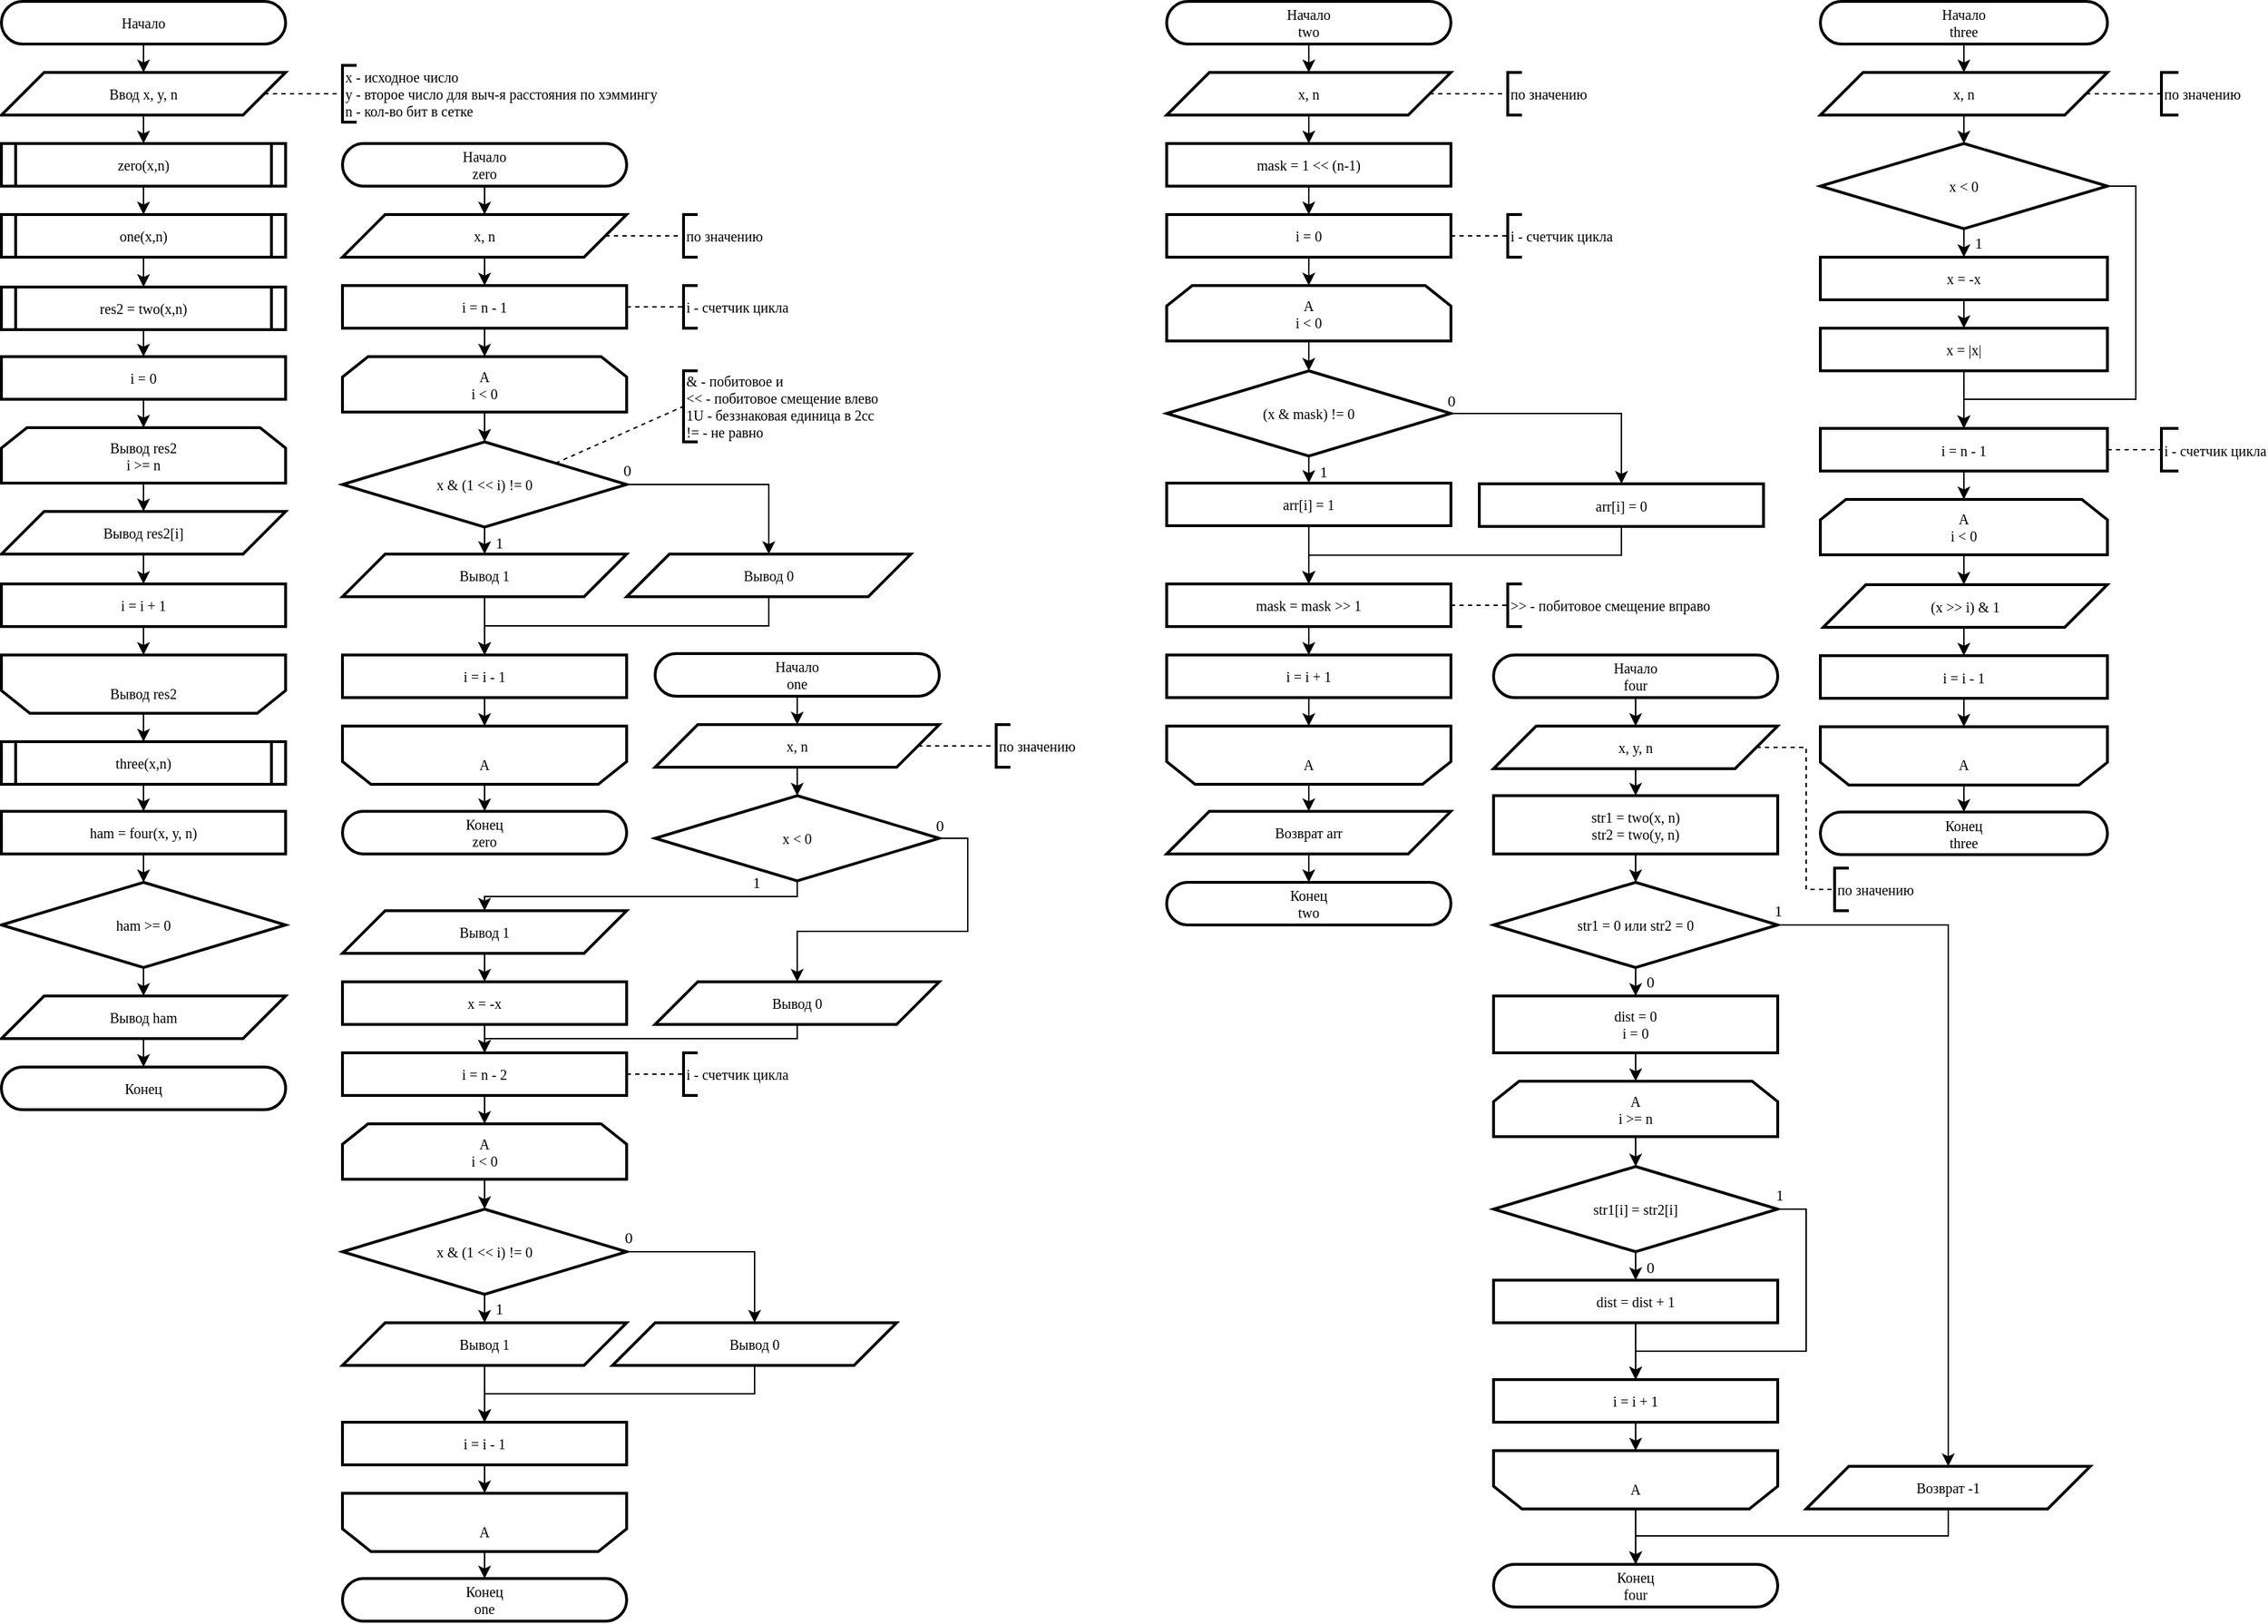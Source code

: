 <mxfile version="24.7.17">
  <diagram name="main" id="RBgJHXyCw384WvSktQf3">
    <mxGraphModel dx="2390" dy="1393" grid="1" gridSize="10" guides="1" tooltips="1" connect="1" arrows="1" fold="1" page="1" pageScale="1" pageWidth="827" pageHeight="1169" math="0" shadow="0">
      <root>
        <mxCell id="0" />
        <mxCell id="1" parent="0" />
        <mxCell id="rejrRCXlOhhGa123H3N9-28" style="edgeStyle=orthogonalEdgeStyle;rounded=0;orthogonalLoop=1;jettySize=auto;html=1;exitX=0.5;exitY=1;exitDx=0;exitDy=0;entryX=0.5;entryY=0;entryDx=0;entryDy=0;fontFamily=JetBrains Mono;" parent="1" source="rejrRCXlOhhGa123H3N9-1" target="rejrRCXlOhhGa123H3N9-25" edge="1">
          <mxGeometry relative="1" as="geometry" />
        </mxCell>
        <mxCell id="rejrRCXlOhhGa123H3N9-1" value="Начало" style="rounded=1;whiteSpace=wrap;html=1;arcSize=50;container=0;strokeWidth=2;fontFamily=JetBrains Mono;fontSize=10;" parent="1" vertex="1">
          <mxGeometry x="20" y="10" width="200" height="30" as="geometry" />
        </mxCell>
        <mxCell id="rejrRCXlOhhGa123H3N9-2" value="Конец" style="rounded=1;whiteSpace=wrap;html=1;arcSize=50;container=0;strokeWidth=2;fontFamily=JetBrains Mono;fontSize=10;" parent="1" vertex="1">
          <mxGeometry x="20" y="760" width="200" height="30" as="geometry" />
        </mxCell>
        <mxCell id="rejrRCXlOhhGa123H3N9-8" style="edgeStyle=orthogonalEdgeStyle;rounded=0;orthogonalLoop=1;jettySize=auto;html=1;exitX=0.5;exitY=1;exitDx=0;exitDy=0;entryX=0.5;entryY=0;entryDx=0;entryDy=0;fontFamily=JetBrains Mono;" parent="1" source="rejrRCXlOhhGa123H3N9-3" target="rejrRCXlOhhGa123H3N9-5" edge="1">
          <mxGeometry relative="1" as="geometry" />
        </mxCell>
        <mxCell id="rejrRCXlOhhGa123H3N9-3" value="Начало&lt;div&gt;zero&lt;/div&gt;" style="rounded=1;whiteSpace=wrap;html=1;arcSize=50;container=0;strokeWidth=2;fontFamily=JetBrains Mono;fontSize=10;" parent="1" vertex="1">
          <mxGeometry x="260" y="110" width="200" height="30" as="geometry" />
        </mxCell>
        <mxCell id="rejrRCXlOhhGa123H3N9-4" value="Конец&lt;div&gt;zero&lt;/div&gt;" style="rounded=1;whiteSpace=wrap;html=1;arcSize=50;container=0;strokeWidth=2;fontFamily=JetBrains Mono;fontSize=10;" parent="1" vertex="1">
          <mxGeometry x="260" y="580" width="200" height="30" as="geometry" />
        </mxCell>
        <mxCell id="rejrRCXlOhhGa123H3N9-14" style="edgeStyle=orthogonalEdgeStyle;rounded=0;orthogonalLoop=1;jettySize=auto;html=1;exitX=0.5;exitY=1;exitDx=0;exitDy=0;entryX=0.5;entryY=0;entryDx=0;entryDy=0;fontFamily=JetBrains Mono;" parent="1" source="rejrRCXlOhhGa123H3N9-5" target="rejrRCXlOhhGa123H3N9-11" edge="1">
          <mxGeometry relative="1" as="geometry" />
        </mxCell>
        <mxCell id="rejrRCXlOhhGa123H3N9-5" value="x, n" style="shape=parallelogram;perimeter=parallelogramPerimeter;whiteSpace=wrap;html=1;fixedSize=1;size=30;container=0;strokeWidth=2;fontFamily=JetBrains Mono;fontSize=10;" parent="1" vertex="1">
          <mxGeometry x="260" y="160" width="200" height="30" as="geometry" />
        </mxCell>
        <mxCell id="rejrRCXlOhhGa123H3N9-6" value="по значению" style="strokeWidth=2;html=1;shape=mxgraph.flowchart.annotation_1;align=left;pointerEvents=1;fontFamily=JetBrains Mono;fontSize=10;" parent="1" vertex="1">
          <mxGeometry x="500" y="160" width="10" height="30" as="geometry" />
        </mxCell>
        <mxCell id="rejrRCXlOhhGa123H3N9-7" style="edgeStyle=orthogonalEdgeStyle;rounded=0;orthogonalLoop=1;jettySize=auto;html=1;exitX=1;exitY=0.5;exitDx=0;exitDy=0;entryX=0;entryY=0.5;entryDx=0;entryDy=0;entryPerimeter=0;dashed=1;endArrow=none;endFill=0;fontFamily=JetBrains Mono;" parent="1" source="rejrRCXlOhhGa123H3N9-5" target="rejrRCXlOhhGa123H3N9-6" edge="1">
          <mxGeometry relative="1" as="geometry" />
        </mxCell>
        <mxCell id="rejrRCXlOhhGa123H3N9-22" style="edgeStyle=orthogonalEdgeStyle;rounded=0;orthogonalLoop=1;jettySize=auto;html=1;exitX=0.5;exitY=0;exitDx=0;exitDy=0;entryX=0.5;entryY=0;entryDx=0;entryDy=0;fontFamily=JetBrains Mono;" parent="1" source="rejrRCXlOhhGa123H3N9-9" target="rejrRCXlOhhGa123H3N9-4" edge="1">
          <mxGeometry relative="1" as="geometry" />
        </mxCell>
        <mxCell id="rejrRCXlOhhGa123H3N9-9" value="&lt;div style=&quot;font-size: 10px;&quot;&gt;&lt;br style=&quot;font-size: 10px;&quot;&gt;&lt;/div&gt;&lt;div style=&quot;font-size: 10px;&quot;&gt;A&lt;/div&gt;" style="shape=loopLimit;whiteSpace=wrap;html=1;size=20;direction=west;strokeWidth=2;fontFamily=JetBrains Mono;fontSize=10;" parent="1" vertex="1">
          <mxGeometry x="260" y="520" width="200" height="41" as="geometry" />
        </mxCell>
        <mxCell id="kF60ViMAdf1LDTqwzGoX-3" style="edgeStyle=orthogonalEdgeStyle;rounded=0;orthogonalLoop=1;jettySize=auto;html=1;exitX=0.5;exitY=1;exitDx=0;exitDy=0;entryX=0.5;entryY=0;entryDx=0;entryDy=0;fontFamily=JetBrains Mono;" parent="1" source="rejrRCXlOhhGa123H3N9-10" target="kF60ViMAdf1LDTqwzGoX-2" edge="1">
          <mxGeometry relative="1" as="geometry" />
        </mxCell>
        <mxCell id="rejrRCXlOhhGa123H3N9-10" value="&lt;div style=&quot;font-size: 10px;&quot;&gt;A&lt;/div&gt;&lt;div style=&quot;font-size: 10px;&quot;&gt;i &amp;lt; 0&lt;/div&gt;" style="shape=loopLimit;whiteSpace=wrap;html=1;size=18;direction=east;strokeWidth=2;fontFamily=JetBrains Mono;fontSize=10;" parent="1" vertex="1">
          <mxGeometry x="260" y="260" width="200" height="39" as="geometry" />
        </mxCell>
        <mxCell id="rejrRCXlOhhGa123H3N9-15" style="edgeStyle=orthogonalEdgeStyle;rounded=0;orthogonalLoop=1;jettySize=auto;html=1;exitX=0.5;exitY=1;exitDx=0;exitDy=0;entryX=0.5;entryY=0;entryDx=0;entryDy=0;fontFamily=JetBrains Mono;" parent="1" source="rejrRCXlOhhGa123H3N9-11" target="rejrRCXlOhhGa123H3N9-10" edge="1">
          <mxGeometry relative="1" as="geometry" />
        </mxCell>
        <mxCell id="rejrRCXlOhhGa123H3N9-11" value="i = n - 1" style="rounded=0;whiteSpace=wrap;html=1;strokeWidth=2;fontFamily=JetBrains Mono;fontSize=10;" parent="1" vertex="1">
          <mxGeometry x="260" y="210" width="200" height="30" as="geometry" />
        </mxCell>
        <mxCell id="rejrRCXlOhhGa123H3N9-18" style="edgeStyle=orthogonalEdgeStyle;rounded=0;orthogonalLoop=1;jettySize=auto;html=1;exitX=0.5;exitY=1;exitDx=0;exitDy=0;entryX=0.5;entryY=1;entryDx=0;entryDy=0;fontFamily=JetBrains Mono;" parent="1" source="rejrRCXlOhhGa123H3N9-13" target="rejrRCXlOhhGa123H3N9-9" edge="1">
          <mxGeometry relative="1" as="geometry" />
        </mxCell>
        <mxCell id="rejrRCXlOhhGa123H3N9-13" value="i = i - 1" style="rounded=0;whiteSpace=wrap;html=1;strokeWidth=2;fontFamily=JetBrains Mono;fontSize=10;" parent="1" vertex="1">
          <mxGeometry x="260" y="470" width="200" height="30" as="geometry" />
        </mxCell>
        <mxCell id="rejrRCXlOhhGa123H3N9-16" value="i - счетчик цикла" style="strokeWidth=2;html=1;shape=mxgraph.flowchart.annotation_1;align=left;pointerEvents=1;fontFamily=JetBrains Mono;fontSize=10;" parent="1" vertex="1">
          <mxGeometry x="500" y="210" width="10" height="30" as="geometry" />
        </mxCell>
        <mxCell id="rejrRCXlOhhGa123H3N9-17" style="edgeStyle=orthogonalEdgeStyle;rounded=0;orthogonalLoop=1;jettySize=auto;html=1;exitX=1;exitY=0.5;exitDx=0;exitDy=0;entryX=0;entryY=0.5;entryDx=0;entryDy=0;entryPerimeter=0;dashed=1;endArrow=none;endFill=0;fontFamily=JetBrains Mono;" parent="1" source="rejrRCXlOhhGa123H3N9-11" target="rejrRCXlOhhGa123H3N9-16" edge="1">
          <mxGeometry relative="1" as="geometry" />
        </mxCell>
        <mxCell id="rejrRCXlOhhGa123H3N9-23" value="&amp;amp; - побитовое и&lt;br&gt;&amp;lt;&amp;lt; - побитовое смещение влево&lt;br&gt;1U - беззнаковая единица в 2сс&lt;br&gt;!= - не равно" style="strokeWidth=2;html=1;shape=mxgraph.flowchart.annotation_1;align=left;pointerEvents=1;fontFamily=JetBrains Mono;fontSize=10;" parent="1" vertex="1">
          <mxGeometry x="500" y="270" width="10" height="50" as="geometry" />
        </mxCell>
        <mxCell id="rejrRCXlOhhGa123H3N9-30" style="edgeStyle=orthogonalEdgeStyle;rounded=0;orthogonalLoop=1;jettySize=auto;html=1;exitX=0.5;exitY=1;exitDx=0;exitDy=0;entryX=0.5;entryY=0;entryDx=0;entryDy=0;fontFamily=JetBrains Mono;" parent="1" source="rejrRCXlOhhGa123H3N9-25" target="rejrRCXlOhhGa123H3N9-29" edge="1">
          <mxGeometry relative="1" as="geometry" />
        </mxCell>
        <mxCell id="rejrRCXlOhhGa123H3N9-25" value="Ввод x, y, n" style="shape=parallelogram;perimeter=parallelogramPerimeter;whiteSpace=wrap;html=1;fixedSize=1;size=30;container=0;strokeWidth=2;fontFamily=JetBrains Mono;fontSize=10;" parent="1" vertex="1">
          <mxGeometry x="20" y="60" width="200" height="30" as="geometry" />
        </mxCell>
        <mxCell id="rejrRCXlOhhGa123H3N9-26" value="x - исходное число&lt;div&gt;y - второе число для выч-я расстояния по хэммингу&lt;br&gt;n - кол-во бит в сетке&lt;/div&gt;" style="strokeWidth=2;html=1;shape=mxgraph.flowchart.annotation_1;align=left;pointerEvents=1;fontFamily=JetBrains Mono;fontSize=10;" parent="1" vertex="1">
          <mxGeometry x="260" y="55" width="10" height="40" as="geometry" />
        </mxCell>
        <mxCell id="rejrRCXlOhhGa123H3N9-27" style="edgeStyle=orthogonalEdgeStyle;rounded=0;orthogonalLoop=1;jettySize=auto;html=1;exitX=1;exitY=0.5;exitDx=0;exitDy=0;entryX=0;entryY=0.5;entryDx=0;entryDy=0;entryPerimeter=0;dashed=1;endArrow=none;endFill=0;fontFamily=JetBrains Mono;" parent="1" source="rejrRCXlOhhGa123H3N9-25" target="rejrRCXlOhhGa123H3N9-26" edge="1">
          <mxGeometry relative="1" as="geometry" />
        </mxCell>
        <mxCell id="rejrRCXlOhhGa123H3N9-68" style="edgeStyle=orthogonalEdgeStyle;rounded=0;orthogonalLoop=1;jettySize=auto;html=1;exitX=0.5;exitY=1;exitDx=0;exitDy=0;entryX=0.5;entryY=0;entryDx=0;entryDy=0;fontFamily=JetBrains Mono;" parent="1" source="rejrRCXlOhhGa123H3N9-29" target="rejrRCXlOhhGa123H3N9-67" edge="1">
          <mxGeometry relative="1" as="geometry" />
        </mxCell>
        <mxCell id="rejrRCXlOhhGa123H3N9-29" value="zero(x,n)" style="shape=process;whiteSpace=wrap;html=1;backgroundOutline=1;strokeWidth=2;size=0.05;fontFamily=JetBrains Mono;fontSize=10;" parent="1" vertex="1">
          <mxGeometry x="20" y="110" width="200" height="30" as="geometry" />
        </mxCell>
        <mxCell id="rejrRCXlOhhGa123H3N9-31" style="edgeStyle=orthogonalEdgeStyle;rounded=0;orthogonalLoop=1;jettySize=auto;html=1;exitX=0.5;exitY=1;exitDx=0;exitDy=0;entryX=0.5;entryY=0;entryDx=0;entryDy=0;fontFamily=JetBrains Mono;" parent="1" source="rejrRCXlOhhGa123H3N9-32" target="rejrRCXlOhhGa123H3N9-35" edge="1">
          <mxGeometry relative="1" as="geometry" />
        </mxCell>
        <mxCell id="rejrRCXlOhhGa123H3N9-32" value="Начало&lt;div&gt;one&lt;/div&gt;" style="rounded=1;whiteSpace=wrap;html=1;arcSize=50;container=0;strokeWidth=2;fontFamily=JetBrains Mono;fontSize=10;" parent="1" vertex="1">
          <mxGeometry x="480" y="469" width="200" height="30" as="geometry" />
        </mxCell>
        <mxCell id="rejrRCXlOhhGa123H3N9-33" value="Конец&lt;div&gt;one&lt;/div&gt;" style="rounded=1;whiteSpace=wrap;html=1;arcSize=50;container=0;strokeWidth=2;fontFamily=JetBrains Mono;fontSize=10;" parent="1" vertex="1">
          <mxGeometry x="260" y="1120" width="200" height="30" as="geometry" />
        </mxCell>
        <mxCell id="rejrRCXlOhhGa123H3N9-58" style="edgeStyle=orthogonalEdgeStyle;rounded=0;orthogonalLoop=1;jettySize=auto;html=1;exitX=0.5;exitY=1;exitDx=0;exitDy=0;entryX=0.5;entryY=0;entryDx=0;entryDy=0;fontFamily=JetBrains Mono;" parent="1" source="rejrRCXlOhhGa123H3N9-35" target="rejrRCXlOhhGa123H3N9-53" edge="1">
          <mxGeometry relative="1" as="geometry" />
        </mxCell>
        <mxCell id="rejrRCXlOhhGa123H3N9-35" value="x, n" style="shape=parallelogram;perimeter=parallelogramPerimeter;whiteSpace=wrap;html=1;fixedSize=1;size=30;container=0;strokeWidth=2;fontFamily=JetBrains Mono;fontSize=10;" parent="1" vertex="1">
          <mxGeometry x="480" y="519" width="200" height="30" as="geometry" />
        </mxCell>
        <mxCell id="rejrRCXlOhhGa123H3N9-36" value="по значению" style="strokeWidth=2;html=1;shape=mxgraph.flowchart.annotation_1;align=left;pointerEvents=1;fontFamily=JetBrains Mono;fontSize=10;" parent="1" vertex="1">
          <mxGeometry x="720" y="519" width="10" height="30" as="geometry" />
        </mxCell>
        <mxCell id="rejrRCXlOhhGa123H3N9-37" style="edgeStyle=orthogonalEdgeStyle;rounded=0;orthogonalLoop=1;jettySize=auto;html=1;exitX=1;exitY=0.5;exitDx=0;exitDy=0;entryX=0;entryY=0.5;entryDx=0;entryDy=0;entryPerimeter=0;dashed=1;endArrow=none;endFill=0;fontFamily=JetBrains Mono;" parent="1" source="rejrRCXlOhhGa123H3N9-35" target="rejrRCXlOhhGa123H3N9-36" edge="1">
          <mxGeometry relative="1" as="geometry" />
        </mxCell>
        <mxCell id="rejrRCXlOhhGa123H3N9-38" style="edgeStyle=orthogonalEdgeStyle;rounded=0;orthogonalLoop=1;jettySize=auto;html=1;exitX=0.5;exitY=0;exitDx=0;exitDy=0;entryX=0.5;entryY=0;entryDx=0;entryDy=0;fontFamily=JetBrains Mono;" parent="1" source="rejrRCXlOhhGa123H3N9-39" target="rejrRCXlOhhGa123H3N9-33" edge="1">
          <mxGeometry relative="1" as="geometry" />
        </mxCell>
        <mxCell id="rejrRCXlOhhGa123H3N9-39" value="&lt;div style=&quot;font-size: 10px;&quot;&gt;&lt;br style=&quot;font-size: 10px;&quot;&gt;&lt;/div&gt;&lt;div style=&quot;font-size: 10px;&quot;&gt;A&lt;/div&gt;" style="shape=loopLimit;whiteSpace=wrap;html=1;size=20;direction=west;strokeWidth=2;fontFamily=JetBrains Mono;fontSize=10;" parent="1" vertex="1">
          <mxGeometry x="260" y="1060" width="200" height="41" as="geometry" />
        </mxCell>
        <mxCell id="kF60ViMAdf1LDTqwzGoX-17" style="edgeStyle=orthogonalEdgeStyle;rounded=0;orthogonalLoop=1;jettySize=auto;html=1;exitX=0.5;exitY=1;exitDx=0;exitDy=0;entryX=0.5;entryY=0;entryDx=0;entryDy=0;fontFamily=JetBrains Mono;" parent="1" source="rejrRCXlOhhGa123H3N9-41" target="kF60ViMAdf1LDTqwzGoX-16" edge="1">
          <mxGeometry relative="1" as="geometry" />
        </mxCell>
        <mxCell id="rejrRCXlOhhGa123H3N9-41" value="&lt;div style=&quot;font-size: 10px;&quot;&gt;A&lt;/div&gt;&lt;div style=&quot;font-size: 10px;&quot;&gt;i &amp;lt; 0&lt;/div&gt;" style="shape=loopLimit;whiteSpace=wrap;html=1;size=18;direction=east;strokeWidth=2;fontFamily=JetBrains Mono;fontSize=10;" parent="1" vertex="1">
          <mxGeometry x="260" y="800" width="200" height="39" as="geometry" />
        </mxCell>
        <mxCell id="rejrRCXlOhhGa123H3N9-42" style="edgeStyle=orthogonalEdgeStyle;rounded=0;orthogonalLoop=1;jettySize=auto;html=1;exitX=0.5;exitY=1;exitDx=0;exitDy=0;entryX=0.5;entryY=0;entryDx=0;entryDy=0;fontFamily=JetBrains Mono;" parent="1" source="rejrRCXlOhhGa123H3N9-43" target="rejrRCXlOhhGa123H3N9-41" edge="1">
          <mxGeometry relative="1" as="geometry" />
        </mxCell>
        <mxCell id="rejrRCXlOhhGa123H3N9-43" value="i = n - 2" style="rounded=0;whiteSpace=wrap;html=1;strokeWidth=2;fontFamily=JetBrains Mono;fontSize=10;" parent="1" vertex="1">
          <mxGeometry x="260" y="750" width="200" height="30" as="geometry" />
        </mxCell>
        <mxCell id="rejrRCXlOhhGa123H3N9-44" style="edgeStyle=orthogonalEdgeStyle;rounded=0;orthogonalLoop=1;jettySize=auto;html=1;exitX=0.5;exitY=1;exitDx=0;exitDy=0;entryX=0.5;entryY=1;entryDx=0;entryDy=0;fontFamily=JetBrains Mono;" parent="1" source="rejrRCXlOhhGa123H3N9-45" target="rejrRCXlOhhGa123H3N9-39" edge="1">
          <mxGeometry relative="1" as="geometry" />
        </mxCell>
        <mxCell id="rejrRCXlOhhGa123H3N9-45" value="i = i - 1" style="rounded=0;whiteSpace=wrap;html=1;strokeWidth=2;fontFamily=JetBrains Mono;fontSize=10;" parent="1" vertex="1">
          <mxGeometry x="260" y="1010" width="200" height="30" as="geometry" />
        </mxCell>
        <mxCell id="rejrRCXlOhhGa123H3N9-46" value="i - счетчик цикла" style="strokeWidth=2;html=1;shape=mxgraph.flowchart.annotation_1;align=left;pointerEvents=1;fontFamily=JetBrains Mono;fontSize=10;" parent="1" vertex="1">
          <mxGeometry x="500" y="750" width="10" height="30" as="geometry" />
        </mxCell>
        <mxCell id="rejrRCXlOhhGa123H3N9-47" style="edgeStyle=orthogonalEdgeStyle;rounded=0;orthogonalLoop=1;jettySize=auto;html=1;exitX=1;exitY=0.5;exitDx=0;exitDy=0;entryX=0;entryY=0.5;entryDx=0;entryDy=0;entryPerimeter=0;dashed=1;endArrow=none;endFill=0;fontFamily=JetBrains Mono;" parent="1" source="rejrRCXlOhhGa123H3N9-43" target="rejrRCXlOhhGa123H3N9-46" edge="1">
          <mxGeometry relative="1" as="geometry" />
        </mxCell>
        <mxCell id="rejrRCXlOhhGa123H3N9-56" style="edgeStyle=orthogonalEdgeStyle;rounded=0;orthogonalLoop=1;jettySize=auto;html=1;exitX=0.5;exitY=1;exitDx=0;exitDy=0;entryX=0.5;entryY=0;entryDx=0;entryDy=0;fontFamily=JetBrains Mono;" parent="1" source="rejrRCXlOhhGa123H3N9-53" target="rejrRCXlOhhGa123H3N9-54" edge="1">
          <mxGeometry relative="1" as="geometry">
            <Array as="points">
              <mxPoint x="580" y="640" />
              <mxPoint x="360" y="640" />
            </Array>
          </mxGeometry>
        </mxCell>
        <mxCell id="rejrRCXlOhhGa123H3N9-60" value="1" style="edgeLabel;html=1;align=center;verticalAlign=middle;resizable=0;points=[];fontFamily=JetBrains Mono;" parent="rejrRCXlOhhGa123H3N9-56" vertex="1" connectable="0">
          <mxGeometry x="0.024" y="2" relative="1" as="geometry">
            <mxPoint x="83" y="-12" as="offset" />
          </mxGeometry>
        </mxCell>
        <mxCell id="rejrRCXlOhhGa123H3N9-57" style="edgeStyle=orthogonalEdgeStyle;rounded=0;orthogonalLoop=1;jettySize=auto;html=1;exitX=1;exitY=0.5;exitDx=0;exitDy=0;entryX=0.5;entryY=0;entryDx=0;entryDy=0;fontFamily=JetBrains Mono;" parent="1" source="rejrRCXlOhhGa123H3N9-53" target="rejrRCXlOhhGa123H3N9-55" edge="1">
          <mxGeometry relative="1" as="geometry">
            <mxPoint x="801" y="699" as="targetPoint" />
          </mxGeometry>
        </mxCell>
        <mxCell id="rejrRCXlOhhGa123H3N9-59" value="0" style="edgeLabel;html=1;align=center;verticalAlign=middle;resizable=0;points=[];fontFamily=JetBrains Mono;" parent="rejrRCXlOhhGa123H3N9-57" vertex="1" connectable="0">
          <mxGeometry x="-0.516" y="2" relative="1" as="geometry">
            <mxPoint x="-22" y="-48" as="offset" />
          </mxGeometry>
        </mxCell>
        <mxCell id="rejrRCXlOhhGa123H3N9-53" value="x &amp;lt; 0" style="rhombus;whiteSpace=wrap;html=1;strokeWidth=2;fontFamily=JetBrains Mono;fontSize=10;" parent="1" vertex="1">
          <mxGeometry x="480" y="569" width="200" height="60" as="geometry" />
        </mxCell>
        <mxCell id="rejrRCXlOhhGa123H3N9-62" style="edgeStyle=orthogonalEdgeStyle;rounded=0;orthogonalLoop=1;jettySize=auto;html=1;exitX=0.5;exitY=1;exitDx=0;exitDy=0;entryX=0.5;entryY=0;entryDx=0;entryDy=0;fontFamily=JetBrains Mono;" parent="1" source="rejrRCXlOhhGa123H3N9-54" target="rejrRCXlOhhGa123H3N9-61" edge="1">
          <mxGeometry relative="1" as="geometry" />
        </mxCell>
        <mxCell id="rejrRCXlOhhGa123H3N9-54" value="Вывод 1" style="shape=parallelogram;perimeter=parallelogramPerimeter;whiteSpace=wrap;html=1;fixedSize=1;size=30;container=0;strokeWidth=2;fontFamily=JetBrains Mono;fontSize=10;" parent="1" vertex="1">
          <mxGeometry x="260" y="650" width="200" height="30" as="geometry" />
        </mxCell>
        <mxCell id="rejrRCXlOhhGa123H3N9-65" style="edgeStyle=orthogonalEdgeStyle;rounded=0;orthogonalLoop=1;jettySize=auto;html=1;exitX=0.5;exitY=1;exitDx=0;exitDy=0;entryX=0.5;entryY=0;entryDx=0;entryDy=0;fontFamily=JetBrains Mono;" parent="1" source="rejrRCXlOhhGa123H3N9-55" target="rejrRCXlOhhGa123H3N9-43" edge="1">
          <mxGeometry relative="1" as="geometry">
            <mxPoint x="801" y="729" as="sourcePoint" />
            <Array as="points">
              <mxPoint x="580" y="740" />
              <mxPoint x="360" y="740" />
            </Array>
          </mxGeometry>
        </mxCell>
        <mxCell id="rejrRCXlOhhGa123H3N9-55" value="Вывод 0" style="shape=parallelogram;perimeter=parallelogramPerimeter;whiteSpace=wrap;html=1;fixedSize=1;size=30;container=0;strokeWidth=2;fontFamily=JetBrains Mono;fontSize=10;" parent="1" vertex="1">
          <mxGeometry x="480" y="700" width="200" height="30" as="geometry" />
        </mxCell>
        <mxCell id="rejrRCXlOhhGa123H3N9-66" style="edgeStyle=orthogonalEdgeStyle;rounded=0;orthogonalLoop=1;jettySize=auto;html=1;exitX=0.5;exitY=1;exitDx=0;exitDy=0;entryX=0.5;entryY=0;entryDx=0;entryDy=0;fontFamily=JetBrains Mono;" parent="1" source="rejrRCXlOhhGa123H3N9-61" target="rejrRCXlOhhGa123H3N9-43" edge="1">
          <mxGeometry relative="1" as="geometry">
            <Array as="points">
              <mxPoint x="360" y="740" />
              <mxPoint x="360" y="740" />
            </Array>
          </mxGeometry>
        </mxCell>
        <mxCell id="rejrRCXlOhhGa123H3N9-61" value="x = -x" style="rounded=0;whiteSpace=wrap;html=1;strokeWidth=2;fontFamily=JetBrains Mono;fontSize=10;" parent="1" vertex="1">
          <mxGeometry x="260" y="700" width="200" height="30" as="geometry" />
        </mxCell>
        <mxCell id="rejrRCXlOhhGa123H3N9-70" style="edgeStyle=orthogonalEdgeStyle;rounded=0;orthogonalLoop=1;jettySize=auto;html=1;exitX=0.5;exitY=1;exitDx=0;exitDy=0;entryX=0.5;entryY=0;entryDx=0;entryDy=0;fontFamily=JetBrains Mono;" parent="1" source="rejrRCXlOhhGa123H3N9-67" target="rejrRCXlOhhGa123H3N9-69" edge="1">
          <mxGeometry relative="1" as="geometry" />
        </mxCell>
        <mxCell id="rejrRCXlOhhGa123H3N9-67" value="one(x,n)" style="shape=process;whiteSpace=wrap;html=1;backgroundOutline=1;strokeWidth=2;size=0.05;fontFamily=JetBrains Mono;fontSize=10;" parent="1" vertex="1">
          <mxGeometry x="20" y="160" width="200" height="30" as="geometry" />
        </mxCell>
        <mxCell id="rejrRCXlOhhGa123H3N9-72" style="edgeStyle=orthogonalEdgeStyle;rounded=0;orthogonalLoop=1;jettySize=auto;html=1;exitX=0.5;exitY=1;exitDx=0;exitDy=0;entryX=0.5;entryY=0;entryDx=0;entryDy=0;fontFamily=JetBrains Mono;" parent="1" source="rejrRCXlOhhGa123H3N9-69" target="rejrRCXlOhhGa123H3N9-77" edge="1">
          <mxGeometry relative="1" as="geometry">
            <mxPoint x="120" y="260" as="targetPoint" />
          </mxGeometry>
        </mxCell>
        <mxCell id="rejrRCXlOhhGa123H3N9-69" value="res2 = two(x,n)" style="shape=process;whiteSpace=wrap;html=1;backgroundOutline=1;strokeWidth=2;size=0.05;fontFamily=JetBrains Mono;fontSize=10;" parent="1" vertex="1">
          <mxGeometry x="20" y="211" width="200" height="30" as="geometry" />
        </mxCell>
        <mxCell id="BOBH5fBTCQ9MKrCyOPzM-11" style="edgeStyle=orthogonalEdgeStyle;rounded=0;orthogonalLoop=1;jettySize=auto;html=1;exitX=0.5;exitY=1;exitDx=0;exitDy=0;entryX=0.5;entryY=0;entryDx=0;entryDy=0;fontFamily=JetBrains Mono;" parent="1" source="rejrRCXlOhhGa123H3N9-74" target="rejrRCXlOhhGa123H3N9-2" edge="1">
          <mxGeometry relative="1" as="geometry" />
        </mxCell>
        <mxCell id="rejrRCXlOhhGa123H3N9-74" value="Вывод ham" style="shape=parallelogram;perimeter=parallelogramPerimeter;whiteSpace=wrap;html=1;fixedSize=1;size=30;container=0;strokeWidth=2;fontFamily=JetBrains Mono;fontSize=10;" parent="1" vertex="1">
          <mxGeometry x="20" y="710" width="200" height="30" as="geometry" />
        </mxCell>
        <mxCell id="rejrRCXlOhhGa123H3N9-122" style="edgeStyle=orthogonalEdgeStyle;rounded=0;orthogonalLoop=1;jettySize=auto;html=1;exitX=0.5;exitY=0;exitDx=0;exitDy=0;entryX=0.5;entryY=0;entryDx=0;entryDy=0;fontFamily=JetBrains Mono;" parent="1" source="rejrRCXlOhhGa123H3N9-75" target="rejrRCXlOhhGa123H3N9-121" edge="1">
          <mxGeometry relative="1" as="geometry" />
        </mxCell>
        <mxCell id="rejrRCXlOhhGa123H3N9-75" value="&lt;div style=&quot;font-size: 10px;&quot;&gt;&lt;br style=&quot;font-size: 10px;&quot;&gt;&lt;/div&gt;&lt;div style=&quot;font-size: 10px;&quot;&gt;Вывод res2&lt;/div&gt;" style="shape=loopLimit;whiteSpace=wrap;html=1;size=20;direction=west;strokeWidth=2;fontFamily=JetBrains Mono;fontSize=10;" parent="1" vertex="1">
          <mxGeometry x="20" y="470" width="200" height="41" as="geometry" />
        </mxCell>
        <mxCell id="rejrRCXlOhhGa123H3N9-80" style="edgeStyle=orthogonalEdgeStyle;rounded=0;orthogonalLoop=1;jettySize=auto;html=1;exitX=0.5;exitY=1;exitDx=0;exitDy=0;entryX=0.5;entryY=0;entryDx=0;entryDy=0;fontFamily=JetBrains Mono;" parent="1" source="rejrRCXlOhhGa123H3N9-76" target="rejrRCXlOhhGa123H3N9-79" edge="1">
          <mxGeometry relative="1" as="geometry" />
        </mxCell>
        <mxCell id="rejrRCXlOhhGa123H3N9-76" value="&lt;div style=&quot;font-size: 10px;&quot;&gt;Вывод res2&lt;/div&gt;&lt;div style=&quot;font-size: 10px;&quot;&gt;i &amp;gt;= n&lt;/div&gt;" style="shape=loopLimit;whiteSpace=wrap;html=1;size=18;direction=east;strokeWidth=2;fontFamily=JetBrains Mono;fontSize=10;" parent="1" vertex="1">
          <mxGeometry x="20" y="310" width="200" height="39" as="geometry" />
        </mxCell>
        <mxCell id="rejrRCXlOhhGa123H3N9-78" style="edgeStyle=orthogonalEdgeStyle;rounded=0;orthogonalLoop=1;jettySize=auto;html=1;exitX=0.5;exitY=1;exitDx=0;exitDy=0;entryX=0.5;entryY=0;entryDx=0;entryDy=0;fontFamily=JetBrains Mono;" parent="1" source="rejrRCXlOhhGa123H3N9-77" target="rejrRCXlOhhGa123H3N9-76" edge="1">
          <mxGeometry relative="1" as="geometry" />
        </mxCell>
        <mxCell id="rejrRCXlOhhGa123H3N9-77" value="i = 0" style="rounded=0;whiteSpace=wrap;html=1;strokeWidth=2;fontFamily=JetBrains Mono;fontSize=10;" parent="1" vertex="1">
          <mxGeometry x="20" y="260" width="200" height="30" as="geometry" />
        </mxCell>
        <mxCell id="rejrRCXlOhhGa123H3N9-81" style="edgeStyle=orthogonalEdgeStyle;rounded=0;orthogonalLoop=1;jettySize=auto;html=1;exitX=0.5;exitY=1;exitDx=0;exitDy=0;entryX=0.5;entryY=0;entryDx=0;entryDy=0;fontFamily=JetBrains Mono;" parent="1" source="rejrRCXlOhhGa123H3N9-79" target="rejrRCXlOhhGa123H3N9-82" edge="1">
          <mxGeometry relative="1" as="geometry">
            <mxPoint x="120" y="420" as="targetPoint" />
          </mxGeometry>
        </mxCell>
        <mxCell id="rejrRCXlOhhGa123H3N9-79" value="Вывод res2[i]" style="shape=parallelogram;perimeter=parallelogramPerimeter;whiteSpace=wrap;html=1;fixedSize=1;size=30;container=0;strokeWidth=2;fontFamily=JetBrains Mono;fontSize=10;" parent="1" vertex="1">
          <mxGeometry x="20" y="369" width="200" height="30" as="geometry" />
        </mxCell>
        <mxCell id="rejrRCXlOhhGa123H3N9-83" style="edgeStyle=orthogonalEdgeStyle;rounded=0;orthogonalLoop=1;jettySize=auto;html=1;exitX=0.5;exitY=1;exitDx=0;exitDy=0;entryX=0.5;entryY=1;entryDx=0;entryDy=0;fontFamily=JetBrains Mono;" parent="1" source="rejrRCXlOhhGa123H3N9-82" target="rejrRCXlOhhGa123H3N9-75" edge="1">
          <mxGeometry relative="1" as="geometry" />
        </mxCell>
        <mxCell id="rejrRCXlOhhGa123H3N9-82" value="i = i + 1" style="rounded=0;whiteSpace=wrap;html=1;strokeWidth=2;fontFamily=JetBrains Mono;fontSize=10;" parent="1" vertex="1">
          <mxGeometry x="20" y="420" width="200" height="30" as="geometry" />
        </mxCell>
        <mxCell id="rejrRCXlOhhGa123H3N9-86" style="edgeStyle=orthogonalEdgeStyle;rounded=0;orthogonalLoop=1;jettySize=auto;html=1;exitX=0.5;exitY=1;exitDx=0;exitDy=0;entryX=0.5;entryY=0;entryDx=0;entryDy=0;fontFamily=JetBrains Mono;" parent="1" source="rejrRCXlOhhGa123H3N9-87" target="rejrRCXlOhhGa123H3N9-90" edge="1">
          <mxGeometry relative="1" as="geometry" />
        </mxCell>
        <mxCell id="rejrRCXlOhhGa123H3N9-87" value="Начало&lt;div&gt;two&lt;/div&gt;" style="rounded=1;whiteSpace=wrap;html=1;arcSize=50;container=0;strokeWidth=2;fontFamily=JetBrains Mono;fontSize=10;" parent="1" vertex="1">
          <mxGeometry x="840" y="10" width="200" height="30" as="geometry" />
        </mxCell>
        <mxCell id="rejrRCXlOhhGa123H3N9-88" value="Конец&lt;div&gt;two&lt;/div&gt;" style="rounded=1;whiteSpace=wrap;html=1;arcSize=50;container=0;strokeWidth=2;fontFamily=JetBrains Mono;fontSize=10;" parent="1" vertex="1">
          <mxGeometry x="840" y="630" width="200" height="30" as="geometry" />
        </mxCell>
        <mxCell id="rejrRCXlOhhGa123H3N9-108" style="edgeStyle=orthogonalEdgeStyle;rounded=0;orthogonalLoop=1;jettySize=auto;html=1;exitX=0.5;exitY=1;exitDx=0;exitDy=0;entryX=0.5;entryY=0;entryDx=0;entryDy=0;fontFamily=JetBrains Mono;" parent="1" source="rejrRCXlOhhGa123H3N9-90" target="rejrRCXlOhhGa123H3N9-107" edge="1">
          <mxGeometry relative="1" as="geometry" />
        </mxCell>
        <mxCell id="rejrRCXlOhhGa123H3N9-90" value="x, n" style="shape=parallelogram;perimeter=parallelogramPerimeter;whiteSpace=wrap;html=1;fixedSize=1;size=30;container=0;strokeWidth=2;fontFamily=JetBrains Mono;fontSize=10;" parent="1" vertex="1">
          <mxGeometry x="840" y="60" width="200" height="30" as="geometry" />
        </mxCell>
        <mxCell id="rejrRCXlOhhGa123H3N9-91" value="по значению" style="strokeWidth=2;html=1;shape=mxgraph.flowchart.annotation_1;align=left;pointerEvents=1;fontFamily=JetBrains Mono;fontSize=10;" parent="1" vertex="1">
          <mxGeometry x="1080" y="60" width="10" height="30" as="geometry" />
        </mxCell>
        <mxCell id="rejrRCXlOhhGa123H3N9-92" style="edgeStyle=orthogonalEdgeStyle;rounded=0;orthogonalLoop=1;jettySize=auto;html=1;exitX=1;exitY=0.5;exitDx=0;exitDy=0;entryX=0;entryY=0.5;entryDx=0;entryDy=0;entryPerimeter=0;dashed=1;endArrow=none;endFill=0;fontFamily=JetBrains Mono;" parent="1" source="rejrRCXlOhhGa123H3N9-90" target="rejrRCXlOhhGa123H3N9-91" edge="1">
          <mxGeometry relative="1" as="geometry" />
        </mxCell>
        <mxCell id="rejrRCXlOhhGa123H3N9-119" style="edgeStyle=orthogonalEdgeStyle;rounded=0;orthogonalLoop=1;jettySize=auto;html=1;exitX=0.5;exitY=0;exitDx=0;exitDy=0;entryX=0.5;entryY=0;entryDx=0;entryDy=0;fontFamily=JetBrains Mono;" parent="1" source="rejrRCXlOhhGa123H3N9-94" target="rejrRCXlOhhGa123H3N9-118" edge="1">
          <mxGeometry relative="1" as="geometry" />
        </mxCell>
        <mxCell id="rejrRCXlOhhGa123H3N9-94" value="&lt;div style=&quot;font-size: 10px;&quot;&gt;&lt;br style=&quot;font-size: 10px;&quot;&gt;&lt;/div&gt;&lt;div style=&quot;font-size: 10px;&quot;&gt;A&lt;/div&gt;" style="shape=loopLimit;whiteSpace=wrap;html=1;size=20;direction=west;strokeWidth=2;fontFamily=JetBrains Mono;fontSize=10;" parent="1" vertex="1">
          <mxGeometry x="840" y="520" width="200" height="41" as="geometry" />
        </mxCell>
        <mxCell id="rejrRCXlOhhGa123H3N9-95" style="edgeStyle=orthogonalEdgeStyle;rounded=0;orthogonalLoop=1;jettySize=auto;html=1;exitX=0.5;exitY=1;exitDx=0;exitDy=0;entryX=0.5;entryY=0;entryDx=0;entryDy=0;fontFamily=JetBrains Mono;" parent="1" source="rejrRCXlOhhGa123H3N9-96" edge="1">
          <mxGeometry relative="1" as="geometry">
            <mxPoint x="940.0" y="270" as="targetPoint" />
          </mxGeometry>
        </mxCell>
        <mxCell id="rejrRCXlOhhGa123H3N9-96" value="&lt;div style=&quot;font-size: 10px;&quot;&gt;A&lt;/div&gt;&lt;div style=&quot;font-size: 10px;&quot;&gt;i &amp;lt; 0&lt;/div&gt;" style="shape=loopLimit;whiteSpace=wrap;html=1;size=18;direction=east;strokeWidth=2;fontFamily=JetBrains Mono;fontSize=10;" parent="1" vertex="1">
          <mxGeometry x="840" y="210" width="200" height="39" as="geometry" />
        </mxCell>
        <mxCell id="rejrRCXlOhhGa123H3N9-97" style="edgeStyle=orthogonalEdgeStyle;rounded=0;orthogonalLoop=1;jettySize=auto;html=1;exitX=0.5;exitY=1;exitDx=0;exitDy=0;entryX=0.5;entryY=0;entryDx=0;entryDy=0;fontFamily=JetBrains Mono;" parent="1" source="rejrRCXlOhhGa123H3N9-98" target="rejrRCXlOhhGa123H3N9-96" edge="1">
          <mxGeometry relative="1" as="geometry" />
        </mxCell>
        <mxCell id="rejrRCXlOhhGa123H3N9-98" value="i = 0" style="rounded=0;whiteSpace=wrap;html=1;strokeWidth=2;fontFamily=JetBrains Mono;fontSize=10;" parent="1" vertex="1">
          <mxGeometry x="840" y="160" width="200" height="30" as="geometry" />
        </mxCell>
        <mxCell id="rejrRCXlOhhGa123H3N9-99" style="edgeStyle=orthogonalEdgeStyle;rounded=0;orthogonalLoop=1;jettySize=auto;html=1;exitX=0.5;exitY=1;exitDx=0;exitDy=0;entryX=0.5;entryY=1;entryDx=0;entryDy=0;fontFamily=JetBrains Mono;" parent="1" source="rejrRCXlOhhGa123H3N9-100" target="rejrRCXlOhhGa123H3N9-94" edge="1">
          <mxGeometry relative="1" as="geometry" />
        </mxCell>
        <mxCell id="rejrRCXlOhhGa123H3N9-100" value="i = i + 1" style="rounded=0;whiteSpace=wrap;html=1;strokeWidth=2;fontFamily=JetBrains Mono;fontSize=10;" parent="1" vertex="1">
          <mxGeometry x="840" y="470" width="200" height="30" as="geometry" />
        </mxCell>
        <mxCell id="rejrRCXlOhhGa123H3N9-101" value="i - счетчик цикла" style="strokeWidth=2;html=1;shape=mxgraph.flowchart.annotation_1;align=left;pointerEvents=1;fontFamily=JetBrains Mono;fontSize=10;" parent="1" vertex="1">
          <mxGeometry x="1080" y="160" width="10" height="30" as="geometry" />
        </mxCell>
        <mxCell id="rejrRCXlOhhGa123H3N9-102" style="edgeStyle=orthogonalEdgeStyle;rounded=0;orthogonalLoop=1;jettySize=auto;html=1;exitX=1;exitY=0.5;exitDx=0;exitDy=0;entryX=0;entryY=0.5;entryDx=0;entryDy=0;entryPerimeter=0;dashed=1;endArrow=none;endFill=0;fontFamily=JetBrains Mono;" parent="1" source="rejrRCXlOhhGa123H3N9-98" target="rejrRCXlOhhGa123H3N9-101" edge="1">
          <mxGeometry relative="1" as="geometry" />
        </mxCell>
        <mxCell id="rejrRCXlOhhGa123H3N9-110" style="edgeStyle=orthogonalEdgeStyle;rounded=0;orthogonalLoop=1;jettySize=auto;html=1;exitX=0.5;exitY=1;exitDx=0;exitDy=0;entryX=0.5;entryY=0;entryDx=0;entryDy=0;fontFamily=JetBrains Mono;" parent="1" source="rejrRCXlOhhGa123H3N9-107" target="rejrRCXlOhhGa123H3N9-98" edge="1">
          <mxGeometry relative="1" as="geometry" />
        </mxCell>
        <mxCell id="rejrRCXlOhhGa123H3N9-107" value="mask = 1 &amp;lt;&amp;lt; (n-1)" style="rounded=0;whiteSpace=wrap;html=1;strokeWidth=2;fontFamily=JetBrains Mono;fontSize=10;" parent="1" vertex="1">
          <mxGeometry x="840" y="110" width="200" height="30" as="geometry" />
        </mxCell>
        <mxCell id="rejrRCXlOhhGa123H3N9-113" style="edgeStyle=orthogonalEdgeStyle;rounded=0;orthogonalLoop=1;jettySize=auto;html=1;exitX=0.5;exitY=1;exitDx=0;exitDy=0;entryX=0.5;entryY=0;entryDx=0;entryDy=0;fontFamily=JetBrains Mono;" parent="1" source="rejrRCXlOhhGa123H3N9-111" target="rejrRCXlOhhGa123H3N9-112" edge="1">
          <mxGeometry relative="1" as="geometry" />
        </mxCell>
        <mxCell id="rejrRCXlOhhGa123H3N9-111" value="arr[i] = 1" style="rounded=0;whiteSpace=wrap;html=1;strokeWidth=2;fontFamily=JetBrains Mono;fontSize=10;" parent="1" vertex="1">
          <mxGeometry x="840" y="349" width="200" height="30" as="geometry" />
        </mxCell>
        <mxCell id="rejrRCXlOhhGa123H3N9-114" style="edgeStyle=orthogonalEdgeStyle;rounded=0;orthogonalLoop=1;jettySize=auto;html=1;exitX=0.5;exitY=1;exitDx=0;exitDy=0;entryX=0.5;entryY=0;entryDx=0;entryDy=0;fontFamily=JetBrains Mono;" parent="1" source="rejrRCXlOhhGa123H3N9-112" target="rejrRCXlOhhGa123H3N9-100" edge="1">
          <mxGeometry relative="1" as="geometry" />
        </mxCell>
        <mxCell id="rejrRCXlOhhGa123H3N9-112" value="mask = mask &amp;gt;&amp;gt; 1" style="rounded=0;whiteSpace=wrap;html=1;strokeWidth=2;fontFamily=JetBrains Mono;fontSize=10;" parent="1" vertex="1">
          <mxGeometry x="840" y="420" width="200" height="30" as="geometry" />
        </mxCell>
        <mxCell id="rejrRCXlOhhGa123H3N9-116" value="&amp;gt;&amp;gt; - побитовое смещение вправо" style="strokeWidth=2;html=1;shape=mxgraph.flowchart.annotation_1;align=left;pointerEvents=1;fontFamily=JetBrains Mono;fontSize=10;" parent="1" vertex="1">
          <mxGeometry x="1080" y="420" width="10" height="30" as="geometry" />
        </mxCell>
        <mxCell id="rejrRCXlOhhGa123H3N9-117" style="edgeStyle=orthogonalEdgeStyle;rounded=0;orthogonalLoop=1;jettySize=auto;html=1;entryX=0;entryY=0.5;entryDx=0;entryDy=0;entryPerimeter=0;dashed=1;endArrow=none;endFill=0;fontFamily=JetBrains Mono;" parent="1" source="rejrRCXlOhhGa123H3N9-112" target="rejrRCXlOhhGa123H3N9-116" edge="1">
          <mxGeometry relative="1" as="geometry" />
        </mxCell>
        <mxCell id="rejrRCXlOhhGa123H3N9-120" style="edgeStyle=orthogonalEdgeStyle;rounded=0;orthogonalLoop=1;jettySize=auto;html=1;exitX=0.5;exitY=1;exitDx=0;exitDy=0;entryX=0.5;entryY=0;entryDx=0;entryDy=0;fontFamily=JetBrains Mono;" parent="1" source="rejrRCXlOhhGa123H3N9-118" target="rejrRCXlOhhGa123H3N9-88" edge="1">
          <mxGeometry relative="1" as="geometry" />
        </mxCell>
        <mxCell id="rejrRCXlOhhGa123H3N9-118" value="Возврат arr" style="shape=parallelogram;perimeter=parallelogramPerimeter;whiteSpace=wrap;html=1;fixedSize=1;size=30;container=0;strokeWidth=2;fontFamily=JetBrains Mono;fontSize=10;" parent="1" vertex="1">
          <mxGeometry x="840" y="580" width="200" height="30" as="geometry" />
        </mxCell>
        <mxCell id="BOBH5fBTCQ9MKrCyOPzM-7" style="edgeStyle=orthogonalEdgeStyle;rounded=0;orthogonalLoop=1;jettySize=auto;html=1;exitX=0.5;exitY=1;exitDx=0;exitDy=0;entryX=0.5;entryY=0;entryDx=0;entryDy=0;fontFamily=JetBrains Mono;" parent="1" source="rejrRCXlOhhGa123H3N9-121" target="BOBH5fBTCQ9MKrCyOPzM-6" edge="1">
          <mxGeometry relative="1" as="geometry" />
        </mxCell>
        <mxCell id="rejrRCXlOhhGa123H3N9-121" value="three(x,n)" style="shape=process;whiteSpace=wrap;html=1;backgroundOutline=1;strokeWidth=2;size=0.05;fontFamily=JetBrains Mono;fontSize=10;" parent="1" vertex="1">
          <mxGeometry x="20" y="531" width="200" height="30" as="geometry" />
        </mxCell>
        <mxCell id="rejrRCXlOhhGa123H3N9-127" style="edgeStyle=orthogonalEdgeStyle;rounded=0;orthogonalLoop=1;jettySize=auto;html=1;exitX=0.5;exitY=1;exitDx=0;exitDy=0;entryX=0.5;entryY=0;entryDx=0;entryDy=0;fontFamily=JetBrains Mono;" parent="1" source="rejrRCXlOhhGa123H3N9-123" target="rejrRCXlOhhGa123H3N9-125" edge="1">
          <mxGeometry relative="1" as="geometry" />
        </mxCell>
        <mxCell id="rejrRCXlOhhGa123H3N9-123" value="Начало&lt;div&gt;three&lt;/div&gt;" style="rounded=1;whiteSpace=wrap;html=1;arcSize=50;container=0;strokeWidth=2;fontFamily=JetBrains Mono;fontSize=10;" parent="1" vertex="1">
          <mxGeometry x="1300" y="10" width="202" height="30" as="geometry" />
        </mxCell>
        <mxCell id="rejrRCXlOhhGa123H3N9-124" value="Конец&lt;div&gt;three&lt;/div&gt;" style="rounded=1;whiteSpace=wrap;html=1;arcSize=50;container=0;strokeWidth=2;fontFamily=JetBrains Mono;fontSize=10;" parent="1" vertex="1">
          <mxGeometry x="1300" y="580.5" width="202" height="30" as="geometry" />
        </mxCell>
        <mxCell id="rejrRCXlOhhGa123H3N9-129" style="edgeStyle=orthogonalEdgeStyle;rounded=0;orthogonalLoop=1;jettySize=auto;html=1;exitX=0.5;exitY=1;exitDx=0;exitDy=0;entryX=0.5;entryY=0;entryDx=0;entryDy=0;fontFamily=JetBrains Mono;" parent="1" source="rejrRCXlOhhGa123H3N9-125" target="rejrRCXlOhhGa123H3N9-128" edge="1">
          <mxGeometry relative="1" as="geometry" />
        </mxCell>
        <mxCell id="rejrRCXlOhhGa123H3N9-125" value="x, n" style="shape=parallelogram;perimeter=parallelogramPerimeter;whiteSpace=wrap;html=1;fixedSize=1;size=30;container=0;strokeWidth=2;fontFamily=JetBrains Mono;fontSize=10;" parent="1" vertex="1">
          <mxGeometry x="1300" y="60" width="202" height="30" as="geometry" />
        </mxCell>
        <mxCell id="rejrRCXlOhhGa123H3N9-126" value="по значению" style="strokeWidth=2;html=1;shape=mxgraph.flowchart.annotation_1;align=left;pointerEvents=1;fontFamily=JetBrains Mono;fontSize=10;" parent="1" vertex="1">
          <mxGeometry x="1540" y="60" width="12" height="30" as="geometry" />
        </mxCell>
        <mxCell id="rejrRCXlOhhGa123H3N9-132" style="edgeStyle=orthogonalEdgeStyle;rounded=0;orthogonalLoop=1;jettySize=auto;html=1;exitX=0.5;exitY=1;exitDx=0;exitDy=0;entryX=0.5;entryY=0;entryDx=0;entryDy=0;fontFamily=JetBrains Mono;" parent="1" source="rejrRCXlOhhGa123H3N9-128" target="rejrRCXlOhhGa123H3N9-131" edge="1">
          <mxGeometry relative="1" as="geometry" />
        </mxCell>
        <mxCell id="rejrRCXlOhhGa123H3N9-135" value="1" style="edgeLabel;html=1;align=center;verticalAlign=middle;resizable=0;points=[];fontFamily=JetBrains Mono;" parent="rejrRCXlOhhGa123H3N9-132" vertex="1" connectable="0">
          <mxGeometry x="-0.377" y="1" relative="1" as="geometry">
            <mxPoint x="9" y="4" as="offset" />
          </mxGeometry>
        </mxCell>
        <mxCell id="Lz47s65jRY3-9GyGAQL6-1" style="edgeStyle=orthogonalEdgeStyle;rounded=0;orthogonalLoop=1;jettySize=auto;html=1;exitX=1;exitY=0.5;exitDx=0;exitDy=0;entryX=0.5;entryY=0;entryDx=0;entryDy=0;" edge="1" parent="1" source="rejrRCXlOhhGa123H3N9-128" target="rejrRCXlOhhGa123H3N9-138">
          <mxGeometry relative="1" as="geometry">
            <Array as="points">
              <mxPoint x="1522" y="140" />
              <mxPoint x="1522" y="290" />
              <mxPoint x="1401" y="290" />
            </Array>
          </mxGeometry>
        </mxCell>
        <mxCell id="rejrRCXlOhhGa123H3N9-128" value="x &amp;lt; 0" style="rhombus;whiteSpace=wrap;html=1;strokeWidth=2;fontFamily=JetBrains Mono;fontSize=10;" parent="1" vertex="1">
          <mxGeometry x="1300" y="110" width="202" height="60" as="geometry" />
        </mxCell>
        <mxCell id="rejrRCXlOhhGa123H3N9-130" style="edgeStyle=orthogonalEdgeStyle;rounded=0;orthogonalLoop=1;jettySize=auto;html=1;exitX=1;exitY=0.5;exitDx=0;exitDy=0;entryX=0;entryY=0.5;entryDx=0;entryDy=0;entryPerimeter=0;endArrow=none;endFill=0;dashed=1;fontFamily=JetBrains Mono;" parent="1" source="rejrRCXlOhhGa123H3N9-125" target="rejrRCXlOhhGa123H3N9-126" edge="1">
          <mxGeometry relative="1" as="geometry" />
        </mxCell>
        <mxCell id="rejrRCXlOhhGa123H3N9-134" style="edgeStyle=orthogonalEdgeStyle;rounded=0;orthogonalLoop=1;jettySize=auto;html=1;exitX=0.5;exitY=1;exitDx=0;exitDy=0;entryX=0.5;entryY=0;entryDx=0;entryDy=0;fontFamily=JetBrains Mono;" parent="1" source="rejrRCXlOhhGa123H3N9-131" target="rejrRCXlOhhGa123H3N9-133" edge="1">
          <mxGeometry relative="1" as="geometry" />
        </mxCell>
        <mxCell id="rejrRCXlOhhGa123H3N9-131" value="x = -x" style="rounded=0;whiteSpace=wrap;html=1;strokeWidth=2;fontFamily=JetBrains Mono;fontSize=10;" parent="1" vertex="1">
          <mxGeometry x="1300" y="190" width="202" height="30" as="geometry" />
        </mxCell>
        <mxCell id="rejrRCXlOhhGa123H3N9-143" style="edgeStyle=orthogonalEdgeStyle;rounded=0;orthogonalLoop=1;jettySize=auto;html=1;exitX=0.5;exitY=1;exitDx=0;exitDy=0;entryX=0.5;entryY=0;entryDx=0;entryDy=0;fontFamily=JetBrains Mono;" parent="1" source="rejrRCXlOhhGa123H3N9-133" target="rejrRCXlOhhGa123H3N9-138" edge="1">
          <mxGeometry relative="1" as="geometry" />
        </mxCell>
        <mxCell id="rejrRCXlOhhGa123H3N9-133" value="x = |x|" style="rounded=0;whiteSpace=wrap;html=1;strokeWidth=2;fontFamily=JetBrains Mono;fontSize=10;" parent="1" vertex="1">
          <mxGeometry x="1300" y="240" width="202" height="30" as="geometry" />
        </mxCell>
        <mxCell id="BOBH5fBTCQ9MKrCyOPzM-5" style="edgeStyle=orthogonalEdgeStyle;rounded=0;orthogonalLoop=1;jettySize=auto;html=1;exitX=0.5;exitY=0;exitDx=0;exitDy=0;entryX=0.5;entryY=0;entryDx=0;entryDy=0;fontFamily=JetBrains Mono;" parent="1" source="rejrRCXlOhhGa123H3N9-136" target="rejrRCXlOhhGa123H3N9-124" edge="1">
          <mxGeometry relative="1" as="geometry" />
        </mxCell>
        <mxCell id="rejrRCXlOhhGa123H3N9-136" value="&lt;div style=&quot;font-size: 10px;&quot;&gt;&lt;br style=&quot;font-size: 10px;&quot;&gt;&lt;/div&gt;&lt;div style=&quot;font-size: 10px;&quot;&gt;A&lt;/div&gt;" style="shape=loopLimit;whiteSpace=wrap;html=1;size=20;direction=west;strokeWidth=2;fontFamily=JetBrains Mono;fontSize=10;" parent="1" vertex="1">
          <mxGeometry x="1300" y="520.5" width="202" height="41" as="geometry" />
        </mxCell>
        <mxCell id="kF60ViMAdf1LDTqwzGoX-28" style="edgeStyle=orthogonalEdgeStyle;rounded=0;orthogonalLoop=1;jettySize=auto;html=1;exitX=0.5;exitY=1;exitDx=0;exitDy=0;entryX=0.5;entryY=0;entryDx=0;entryDy=0;fontFamily=JetBrains Mono;" parent="1" source="rejrRCXlOhhGa123H3N9-137" edge="1">
          <mxGeometry relative="1" as="geometry">
            <mxPoint x="1401" y="420.5" as="targetPoint" />
          </mxGeometry>
        </mxCell>
        <mxCell id="rejrRCXlOhhGa123H3N9-137" value="&lt;div style=&quot;font-size: 10px;&quot;&gt;A&lt;/div&gt;&lt;div style=&quot;font-size: 10px;&quot;&gt;i &amp;lt; 0&lt;/div&gt;" style="shape=loopLimit;whiteSpace=wrap;html=1;size=18;direction=east;strokeWidth=2;fontFamily=JetBrains Mono;fontSize=10;" parent="1" vertex="1">
          <mxGeometry x="1300" y="360.5" width="202" height="39" as="geometry" />
        </mxCell>
        <mxCell id="BOBH5fBTCQ9MKrCyOPzM-4" style="edgeStyle=orthogonalEdgeStyle;rounded=0;orthogonalLoop=1;jettySize=auto;html=1;exitX=0.5;exitY=1;exitDx=0;exitDy=0;entryX=0.5;entryY=0;entryDx=0;entryDy=0;fontFamily=JetBrains Mono;" parent="1" source="rejrRCXlOhhGa123H3N9-138" target="rejrRCXlOhhGa123H3N9-137" edge="1">
          <mxGeometry relative="1" as="geometry" />
        </mxCell>
        <mxCell id="rejrRCXlOhhGa123H3N9-138" value="i = n - 1" style="rounded=0;whiteSpace=wrap;html=1;strokeWidth=2;fontFamily=JetBrains Mono;fontSize=10;" parent="1" vertex="1">
          <mxGeometry x="1300" y="310.5" width="202" height="30" as="geometry" />
        </mxCell>
        <mxCell id="BOBH5fBTCQ9MKrCyOPzM-3" style="edgeStyle=orthogonalEdgeStyle;rounded=0;orthogonalLoop=1;jettySize=auto;html=1;exitX=0.5;exitY=1;exitDx=0;exitDy=0;entryX=0.5;entryY=1;entryDx=0;entryDy=0;fontFamily=JetBrains Mono;" parent="1" source="rejrRCXlOhhGa123H3N9-139" target="rejrRCXlOhhGa123H3N9-136" edge="1">
          <mxGeometry relative="1" as="geometry" />
        </mxCell>
        <mxCell id="rejrRCXlOhhGa123H3N9-139" value="i = i - 1" style="rounded=0;whiteSpace=wrap;html=1;strokeWidth=2;fontFamily=JetBrains Mono;fontSize=10;" parent="1" vertex="1">
          <mxGeometry x="1300" y="470.5" width="202" height="30" as="geometry" />
        </mxCell>
        <mxCell id="rejrRCXlOhhGa123H3N9-140" value="i - счетчик цикла" style="strokeWidth=2;html=1;shape=mxgraph.flowchart.annotation_1;align=left;pointerEvents=1;fontFamily=JetBrains Mono;fontSize=10;" parent="1" vertex="1">
          <mxGeometry x="1540" y="310.5" width="12" height="30" as="geometry" />
        </mxCell>
        <mxCell id="rejrRCXlOhhGa123H3N9-144" style="edgeStyle=orthogonalEdgeStyle;rounded=0;orthogonalLoop=1;jettySize=auto;html=1;exitX=1;exitY=0.5;exitDx=0;exitDy=0;entryX=0;entryY=0.5;entryDx=0;entryDy=0;entryPerimeter=0;dashed=1;endArrow=none;endFill=0;fontFamily=JetBrains Mono;" parent="1" source="rejrRCXlOhhGa123H3N9-138" target="rejrRCXlOhhGa123H3N9-140" edge="1">
          <mxGeometry relative="1" as="geometry" />
        </mxCell>
        <mxCell id="BOBH5fBTCQ9MKrCyOPzM-9" style="edgeStyle=orthogonalEdgeStyle;rounded=0;orthogonalLoop=1;jettySize=auto;html=1;exitX=0.5;exitY=1;exitDx=0;exitDy=0;entryX=0.5;entryY=0;entryDx=0;entryDy=0;fontFamily=JetBrains Mono;" parent="1" source="BOBH5fBTCQ9MKrCyOPzM-6" target="BOBH5fBTCQ9MKrCyOPzM-8" edge="1">
          <mxGeometry relative="1" as="geometry" />
        </mxCell>
        <mxCell id="BOBH5fBTCQ9MKrCyOPzM-6" value="ham = four(x, y, n)" style="rounded=0;whiteSpace=wrap;html=1;strokeWidth=2;fontFamily=JetBrains Mono;fontSize=10;" parent="1" vertex="1">
          <mxGeometry x="20" y="580" width="200" height="30" as="geometry" />
        </mxCell>
        <mxCell id="BOBH5fBTCQ9MKrCyOPzM-10" style="edgeStyle=orthogonalEdgeStyle;rounded=0;orthogonalLoop=1;jettySize=auto;html=1;exitX=0.5;exitY=1;exitDx=0;exitDy=0;entryX=0.5;entryY=0;entryDx=0;entryDy=0;fontFamily=JetBrains Mono;" parent="1" source="BOBH5fBTCQ9MKrCyOPzM-8" target="rejrRCXlOhhGa123H3N9-74" edge="1">
          <mxGeometry relative="1" as="geometry" />
        </mxCell>
        <mxCell id="BOBH5fBTCQ9MKrCyOPzM-8" value="ham &amp;gt;= 0" style="rhombus;whiteSpace=wrap;html=1;strokeWidth=2;fontFamily=JetBrains Mono;fontSize=10;" parent="1" vertex="1">
          <mxGeometry x="20" y="630" width="200" height="60" as="geometry" />
        </mxCell>
        <mxCell id="BOBH5fBTCQ9MKrCyOPzM-19" style="edgeStyle=orthogonalEdgeStyle;rounded=0;orthogonalLoop=1;jettySize=auto;html=1;exitX=0.5;exitY=1;exitDx=0;exitDy=0;entryX=0.5;entryY=0;entryDx=0;entryDy=0;fontFamily=JetBrains Mono;" parent="1" source="BOBH5fBTCQ9MKrCyOPzM-13" target="BOBH5fBTCQ9MKrCyOPzM-16" edge="1">
          <mxGeometry relative="1" as="geometry" />
        </mxCell>
        <mxCell id="BOBH5fBTCQ9MKrCyOPzM-13" value="Начало&lt;div&gt;four&lt;/div&gt;" style="rounded=1;whiteSpace=wrap;html=1;arcSize=50;container=0;strokeWidth=2;fontFamily=JetBrains Mono;fontSize=10;" parent="1" vertex="1">
          <mxGeometry x="1070" y="470" width="200" height="30" as="geometry" />
        </mxCell>
        <mxCell id="BOBH5fBTCQ9MKrCyOPzM-14" value="Конец&lt;div&gt;four&lt;/div&gt;" style="rounded=1;whiteSpace=wrap;html=1;arcSize=50;container=0;strokeWidth=2;fontFamily=JetBrains Mono;fontSize=10;" parent="1" vertex="1">
          <mxGeometry x="1070" y="1110" width="200" height="30" as="geometry" />
        </mxCell>
        <mxCell id="BOBH5fBTCQ9MKrCyOPzM-24" style="edgeStyle=orthogonalEdgeStyle;rounded=0;orthogonalLoop=1;jettySize=auto;html=1;exitX=0.5;exitY=1;exitDx=0;exitDy=0;entryX=0.5;entryY=0;entryDx=0;entryDy=0;fontFamily=JetBrains Mono;" parent="1" source="BOBH5fBTCQ9MKrCyOPzM-15" target="BOBH5fBTCQ9MKrCyOPzM-21" edge="1">
          <mxGeometry relative="1" as="geometry" />
        </mxCell>
        <mxCell id="BOBH5fBTCQ9MKrCyOPzM-15" value="str1 = two(x, n)&lt;div&gt;str2 = two(y, n)&lt;/div&gt;" style="rounded=0;whiteSpace=wrap;html=1;strokeWidth=2;fontFamily=JetBrains Mono;fontSize=10;" parent="1" vertex="1">
          <mxGeometry x="1070" y="569" width="200" height="41" as="geometry" />
        </mxCell>
        <mxCell id="BOBH5fBTCQ9MKrCyOPzM-20" style="edgeStyle=orthogonalEdgeStyle;rounded=0;orthogonalLoop=1;jettySize=auto;html=1;exitX=0.5;exitY=1;exitDx=0;exitDy=0;entryX=0.5;entryY=0;entryDx=0;entryDy=0;fontFamily=JetBrains Mono;" parent="1" source="BOBH5fBTCQ9MKrCyOPzM-16" target="BOBH5fBTCQ9MKrCyOPzM-15" edge="1">
          <mxGeometry relative="1" as="geometry" />
        </mxCell>
        <mxCell id="BOBH5fBTCQ9MKrCyOPzM-16" value="x, y, n" style="shape=parallelogram;perimeter=parallelogramPerimeter;whiteSpace=wrap;html=1;fixedSize=1;size=30;container=0;strokeWidth=2;fontFamily=JetBrains Mono;fontSize=10;" parent="1" vertex="1">
          <mxGeometry x="1070" y="520" width="200" height="30" as="geometry" />
        </mxCell>
        <mxCell id="BOBH5fBTCQ9MKrCyOPzM-17" value="по значению" style="strokeWidth=2;html=1;shape=mxgraph.flowchart.annotation_1;align=left;pointerEvents=1;fontFamily=JetBrains Mono;fontSize=10;" parent="1" vertex="1">
          <mxGeometry x="1310" y="620" width="10" height="30" as="geometry" />
        </mxCell>
        <mxCell id="BOBH5fBTCQ9MKrCyOPzM-18" style="edgeStyle=orthogonalEdgeStyle;rounded=0;orthogonalLoop=1;jettySize=auto;html=1;exitX=1;exitY=0.5;exitDx=0;exitDy=0;entryX=0;entryY=0.5;entryDx=0;entryDy=0;entryPerimeter=0;dashed=1;endArrow=none;endFill=0;fontFamily=JetBrains Mono;" parent="1" source="BOBH5fBTCQ9MKrCyOPzM-16" target="BOBH5fBTCQ9MKrCyOPzM-17" edge="1">
          <mxGeometry relative="1" as="geometry" />
        </mxCell>
        <mxCell id="BOBH5fBTCQ9MKrCyOPzM-23" style="edgeStyle=orthogonalEdgeStyle;rounded=0;orthogonalLoop=1;jettySize=auto;html=1;exitX=1;exitY=0.5;exitDx=0;exitDy=0;entryX=0.5;entryY=0;entryDx=0;entryDy=0;fontFamily=JetBrains Mono;" parent="1" source="BOBH5fBTCQ9MKrCyOPzM-21" target="BOBH5fBTCQ9MKrCyOPzM-22" edge="1">
          <mxGeometry relative="1" as="geometry">
            <mxPoint x="1380" y="1041" as="targetPoint" />
          </mxGeometry>
        </mxCell>
        <mxCell id="BOBH5fBTCQ9MKrCyOPzM-25" value="1" style="edgeLabel;html=1;align=center;verticalAlign=middle;resizable=0;points=[];fontFamily=JetBrains Mono;" parent="BOBH5fBTCQ9MKrCyOPzM-23" vertex="1" connectable="0">
          <mxGeometry x="-0.458" relative="1" as="geometry">
            <mxPoint x="-120" y="-26" as="offset" />
          </mxGeometry>
        </mxCell>
        <mxCell id="BOBH5fBTCQ9MKrCyOPzM-27" style="edgeStyle=orthogonalEdgeStyle;rounded=0;orthogonalLoop=1;jettySize=auto;html=1;exitX=0.5;exitY=1;exitDx=0;exitDy=0;entryX=0.5;entryY=0;entryDx=0;entryDy=0;fontFamily=JetBrains Mono;" parent="1" source="BOBH5fBTCQ9MKrCyOPzM-21" target="BOBH5fBTCQ9MKrCyOPzM-26" edge="1">
          <mxGeometry relative="1" as="geometry" />
        </mxCell>
        <mxCell id="BOBH5fBTCQ9MKrCyOPzM-28" value="0" style="edgeLabel;html=1;align=center;verticalAlign=middle;resizable=0;points=[];fontFamily=JetBrains Mono;" parent="BOBH5fBTCQ9MKrCyOPzM-27" vertex="1" connectable="0">
          <mxGeometry x="-0.324" relative="1" as="geometry">
            <mxPoint x="10" y="3" as="offset" />
          </mxGeometry>
        </mxCell>
        <mxCell id="BOBH5fBTCQ9MKrCyOPzM-21" value="str1 = 0 или str2 = 0" style="rhombus;whiteSpace=wrap;html=1;strokeWidth=2;fontFamily=JetBrains Mono;fontSize=10;" parent="1" vertex="1">
          <mxGeometry x="1070" y="630" width="200" height="60" as="geometry" />
        </mxCell>
        <mxCell id="BOBH5fBTCQ9MKrCyOPzM-48" style="edgeStyle=orthogonalEdgeStyle;rounded=0;orthogonalLoop=1;jettySize=auto;html=1;exitX=0.5;exitY=1;exitDx=0;exitDy=0;entryX=0.5;entryY=0;entryDx=0;entryDy=0;fontFamily=JetBrains Mono;" parent="1" source="BOBH5fBTCQ9MKrCyOPzM-22" target="BOBH5fBTCQ9MKrCyOPzM-14" edge="1">
          <mxGeometry relative="1" as="geometry">
            <mxPoint x="1380" y="1071" as="sourcePoint" />
            <Array as="points">
              <mxPoint x="1390" y="1090" />
              <mxPoint x="1170" y="1090" />
            </Array>
          </mxGeometry>
        </mxCell>
        <mxCell id="BOBH5fBTCQ9MKrCyOPzM-22" value="Возврат -1" style="shape=parallelogram;perimeter=parallelogramPerimeter;whiteSpace=wrap;html=1;fixedSize=1;size=30;container=0;strokeWidth=2;fontFamily=JetBrains Mono;fontSize=10;" parent="1" vertex="1">
          <mxGeometry x="1290" y="1041" width="200" height="30" as="geometry" />
        </mxCell>
        <mxCell id="BOBH5fBTCQ9MKrCyOPzM-32" style="edgeStyle=orthogonalEdgeStyle;rounded=0;orthogonalLoop=1;jettySize=auto;html=1;exitX=0.5;exitY=1;exitDx=0;exitDy=0;entryX=0.5;entryY=0;entryDx=0;entryDy=0;fontFamily=JetBrains Mono;" parent="1" source="BOBH5fBTCQ9MKrCyOPzM-26" target="BOBH5fBTCQ9MKrCyOPzM-30" edge="1">
          <mxGeometry relative="1" as="geometry" />
        </mxCell>
        <mxCell id="BOBH5fBTCQ9MKrCyOPzM-26" value="dist = 0&lt;div&gt;i = 0&lt;/div&gt;" style="rounded=0;whiteSpace=wrap;html=1;strokeWidth=2;fontFamily=JetBrains Mono;fontSize=10;" parent="1" vertex="1">
          <mxGeometry x="1070" y="710" width="200" height="40" as="geometry" />
        </mxCell>
        <mxCell id="BOBH5fBTCQ9MKrCyOPzM-47" style="edgeStyle=orthogonalEdgeStyle;rounded=0;orthogonalLoop=1;jettySize=auto;html=1;exitX=0.5;exitY=0;exitDx=0;exitDy=0;entryX=0.5;entryY=0;entryDx=0;entryDy=0;fontFamily=JetBrains Mono;" parent="1" source="BOBH5fBTCQ9MKrCyOPzM-29" target="BOBH5fBTCQ9MKrCyOPzM-14" edge="1">
          <mxGeometry relative="1" as="geometry" />
        </mxCell>
        <mxCell id="BOBH5fBTCQ9MKrCyOPzM-29" value="&lt;div style=&quot;font-size: 10px;&quot;&gt;&lt;br style=&quot;font-size: 10px;&quot;&gt;&lt;/div&gt;&lt;div style=&quot;font-size: 10px;&quot;&gt;A&lt;/div&gt;" style="shape=loopLimit;whiteSpace=wrap;html=1;size=20;direction=west;strokeWidth=2;fontFamily=JetBrains Mono;fontSize=10;" parent="1" vertex="1">
          <mxGeometry x="1070" y="1030" width="200" height="41" as="geometry" />
        </mxCell>
        <mxCell id="BOBH5fBTCQ9MKrCyOPzM-34" style="edgeStyle=orthogonalEdgeStyle;rounded=0;orthogonalLoop=1;jettySize=auto;html=1;exitX=0.5;exitY=1;exitDx=0;exitDy=0;entryX=0.5;entryY=0;entryDx=0;entryDy=0;fontFamily=JetBrains Mono;" parent="1" source="BOBH5fBTCQ9MKrCyOPzM-30" target="BOBH5fBTCQ9MKrCyOPzM-33" edge="1">
          <mxGeometry relative="1" as="geometry" />
        </mxCell>
        <mxCell id="BOBH5fBTCQ9MKrCyOPzM-30" value="&lt;div style=&quot;font-size: 10px;&quot;&gt;A&lt;/div&gt;&lt;div style=&quot;font-size: 10px;&quot;&gt;i &amp;gt;= n&lt;/div&gt;" style="shape=loopLimit;whiteSpace=wrap;html=1;size=18;direction=east;strokeWidth=2;fontFamily=JetBrains Mono;fontSize=10;" parent="1" vertex="1">
          <mxGeometry x="1070" y="770" width="200" height="39" as="geometry" />
        </mxCell>
        <mxCell id="BOBH5fBTCQ9MKrCyOPzM-36" style="edgeStyle=orthogonalEdgeStyle;rounded=0;orthogonalLoop=1;jettySize=auto;html=1;exitX=0.5;exitY=1;exitDx=0;exitDy=0;entryX=0.5;entryY=0;entryDx=0;entryDy=0;fontFamily=JetBrains Mono;" parent="1" source="BOBH5fBTCQ9MKrCyOPzM-33" target="BOBH5fBTCQ9MKrCyOPzM-35" edge="1">
          <mxGeometry relative="1" as="geometry" />
        </mxCell>
        <mxCell id="BOBH5fBTCQ9MKrCyOPzM-38" value="0" style="edgeLabel;html=1;align=center;verticalAlign=middle;resizable=0;points=[];fontFamily=JetBrains Mono;" parent="BOBH5fBTCQ9MKrCyOPzM-36" vertex="1" connectable="0">
          <mxGeometry x="-0.567" y="-1" relative="1" as="geometry">
            <mxPoint x="11" y="6" as="offset" />
          </mxGeometry>
        </mxCell>
        <mxCell id="BOBH5fBTCQ9MKrCyOPzM-44" style="edgeStyle=orthogonalEdgeStyle;rounded=0;orthogonalLoop=1;jettySize=auto;html=1;exitX=1;exitY=0.5;exitDx=0;exitDy=0;entryX=0.5;entryY=0;entryDx=0;entryDy=0;fontFamily=JetBrains Mono;" parent="1" source="BOBH5fBTCQ9MKrCyOPzM-33" target="BOBH5fBTCQ9MKrCyOPzM-42" edge="1">
          <mxGeometry relative="1" as="geometry">
            <Array as="points">
              <mxPoint x="1290" y="860" />
              <mxPoint x="1290" y="960" />
              <mxPoint x="1170" y="960" />
            </Array>
          </mxGeometry>
        </mxCell>
        <mxCell id="BOBH5fBTCQ9MKrCyOPzM-46" value="1" style="edgeLabel;html=1;align=center;verticalAlign=middle;resizable=0;points=[];fontFamily=JetBrains Mono;" parent="BOBH5fBTCQ9MKrCyOPzM-44" vertex="1" connectable="0">
          <mxGeometry x="-0.913" y="1" relative="1" as="geometry">
            <mxPoint x="-11" y="-9" as="offset" />
          </mxGeometry>
        </mxCell>
        <mxCell id="BOBH5fBTCQ9MKrCyOPzM-33" value="str1[i] = str2[i]" style="rhombus;whiteSpace=wrap;html=1;strokeWidth=2;fontFamily=JetBrains Mono;fontSize=10;" parent="1" vertex="1">
          <mxGeometry x="1070" y="830" width="200" height="60" as="geometry" />
        </mxCell>
        <mxCell id="BOBH5fBTCQ9MKrCyOPzM-43" style="edgeStyle=orthogonalEdgeStyle;rounded=0;orthogonalLoop=1;jettySize=auto;html=1;exitX=0.5;exitY=1;exitDx=0;exitDy=0;entryX=0.5;entryY=0;entryDx=0;entryDy=0;fontFamily=JetBrains Mono;" parent="1" source="BOBH5fBTCQ9MKrCyOPzM-35" target="BOBH5fBTCQ9MKrCyOPzM-42" edge="1">
          <mxGeometry relative="1" as="geometry" />
        </mxCell>
        <mxCell id="BOBH5fBTCQ9MKrCyOPzM-35" value="dist = dist + 1" style="rounded=0;whiteSpace=wrap;html=1;strokeWidth=2;fontFamily=JetBrains Mono;fontSize=10;" parent="1" vertex="1">
          <mxGeometry x="1070" y="910" width="200" height="30" as="geometry" />
        </mxCell>
        <mxCell id="BOBH5fBTCQ9MKrCyOPzM-45" style="edgeStyle=orthogonalEdgeStyle;rounded=0;orthogonalLoop=1;jettySize=auto;html=1;exitX=0.5;exitY=1;exitDx=0;exitDy=0;entryX=0.5;entryY=1;entryDx=0;entryDy=0;fontFamily=JetBrains Mono;" parent="1" source="BOBH5fBTCQ9MKrCyOPzM-42" target="BOBH5fBTCQ9MKrCyOPzM-29" edge="1">
          <mxGeometry relative="1" as="geometry" />
        </mxCell>
        <mxCell id="BOBH5fBTCQ9MKrCyOPzM-42" value="i = i + 1" style="rounded=0;whiteSpace=wrap;html=1;strokeWidth=2;fontFamily=JetBrains Mono;fontSize=10;" parent="1" vertex="1">
          <mxGeometry x="1070" y="980" width="200" height="30" as="geometry" />
        </mxCell>
        <mxCell id="kF60ViMAdf1LDTqwzGoX-14" style="edgeStyle=orthogonalEdgeStyle;rounded=0;orthogonalLoop=1;jettySize=auto;html=1;exitX=0.5;exitY=1;exitDx=0;exitDy=0;entryX=0.5;entryY=0;entryDx=0;entryDy=0;fontFamily=JetBrains Mono;" parent="1" source="kF60ViMAdf1LDTqwzGoX-1" target="rejrRCXlOhhGa123H3N9-13" edge="1">
          <mxGeometry relative="1" as="geometry" />
        </mxCell>
        <mxCell id="kF60ViMAdf1LDTqwzGoX-1" value="Вывод 1" style="shape=parallelogram;perimeter=parallelogramPerimeter;whiteSpace=wrap;html=1;fixedSize=1;size=30;container=0;strokeWidth=2;fontFamily=JetBrains Mono;fontSize=10;" parent="1" vertex="1">
          <mxGeometry x="260" y="399" width="200" height="30" as="geometry" />
        </mxCell>
        <mxCell id="kF60ViMAdf1LDTqwzGoX-6" style="edgeStyle=orthogonalEdgeStyle;rounded=0;orthogonalLoop=1;jettySize=auto;html=1;exitX=0.5;exitY=1;exitDx=0;exitDy=0;entryX=0.5;entryY=0;entryDx=0;entryDy=0;fontFamily=JetBrains Mono;" parent="1" source="kF60ViMAdf1LDTqwzGoX-2" target="kF60ViMAdf1LDTqwzGoX-1" edge="1">
          <mxGeometry relative="1" as="geometry" />
        </mxCell>
        <mxCell id="kF60ViMAdf1LDTqwzGoX-7" value="1" style="edgeLabel;html=1;align=center;verticalAlign=middle;resizable=0;points=[];fontFamily=JetBrains Mono;" parent="kF60ViMAdf1LDTqwzGoX-6" vertex="1" connectable="0">
          <mxGeometry x="-0.321" relative="1" as="geometry">
            <mxPoint x="10" y="4" as="offset" />
          </mxGeometry>
        </mxCell>
        <mxCell id="kF60ViMAdf1LDTqwzGoX-9" style="edgeStyle=orthogonalEdgeStyle;rounded=0;orthogonalLoop=1;jettySize=auto;html=1;exitX=1;exitY=0.5;exitDx=0;exitDy=0;entryX=0.5;entryY=0;entryDx=0;entryDy=0;fontFamily=JetBrains Mono;" parent="1" source="kF60ViMAdf1LDTqwzGoX-2" target="kF60ViMAdf1LDTqwzGoX-8" edge="1">
          <mxGeometry relative="1" as="geometry" />
        </mxCell>
        <mxCell id="kF60ViMAdf1LDTqwzGoX-10" value="0" style="edgeLabel;html=1;align=center;verticalAlign=middle;resizable=0;points=[];fontFamily=JetBrains Mono;" parent="kF60ViMAdf1LDTqwzGoX-9" vertex="1" connectable="0">
          <mxGeometry x="-0.867" y="1" relative="1" as="geometry">
            <mxPoint x="-10" y="-9" as="offset" />
          </mxGeometry>
        </mxCell>
        <mxCell id="kF60ViMAdf1LDTqwzGoX-2" value="x &amp;amp; (1 &amp;lt;&amp;lt; i) != 0" style="rhombus;whiteSpace=wrap;html=1;strokeWidth=2;fontFamily=JetBrains Mono;fontSize=10;" parent="1" vertex="1">
          <mxGeometry x="260" y="320" width="200" height="60" as="geometry" />
        </mxCell>
        <mxCell id="kF60ViMAdf1LDTqwzGoX-4" style="rounded=0;orthogonalLoop=1;jettySize=auto;html=1;exitX=1;exitY=0;exitDx=0;exitDy=0;entryX=0;entryY=0.5;entryDx=0;entryDy=0;entryPerimeter=0;dashed=1;endArrow=none;endFill=0;fontFamily=JetBrains Mono;" parent="1" source="kF60ViMAdf1LDTqwzGoX-2" target="rejrRCXlOhhGa123H3N9-23" edge="1">
          <mxGeometry relative="1" as="geometry" />
        </mxCell>
        <mxCell id="kF60ViMAdf1LDTqwzGoX-15" style="edgeStyle=orthogonalEdgeStyle;rounded=0;orthogonalLoop=1;jettySize=auto;html=1;exitX=0.5;exitY=1;exitDx=0;exitDy=0;entryX=0.5;entryY=0;entryDx=0;entryDy=0;fontFamily=JetBrains Mono;" parent="1" source="kF60ViMAdf1LDTqwzGoX-8" target="rejrRCXlOhhGa123H3N9-13" edge="1">
          <mxGeometry relative="1" as="geometry" />
        </mxCell>
        <mxCell id="kF60ViMAdf1LDTqwzGoX-8" value="Вывод 0" style="shape=parallelogram;perimeter=parallelogramPerimeter;whiteSpace=wrap;html=1;fixedSize=1;size=30;container=0;strokeWidth=2;fontFamily=JetBrains Mono;fontSize=10;" parent="1" vertex="1">
          <mxGeometry x="460" y="399" width="200" height="30" as="geometry" />
        </mxCell>
        <mxCell id="kF60ViMAdf1LDTqwzGoX-20" style="edgeStyle=orthogonalEdgeStyle;rounded=0;orthogonalLoop=1;jettySize=auto;html=1;exitX=0.5;exitY=1;exitDx=0;exitDy=0;entryX=0.5;entryY=0;entryDx=0;entryDy=0;fontFamily=JetBrains Mono;" parent="1" source="kF60ViMAdf1LDTqwzGoX-16" target="kF60ViMAdf1LDTqwzGoX-18" edge="1">
          <mxGeometry relative="1" as="geometry" />
        </mxCell>
        <mxCell id="kF60ViMAdf1LDTqwzGoX-22" value="1" style="edgeLabel;html=1;align=center;verticalAlign=middle;resizable=0;points=[];fontFamily=JetBrains Mono;" parent="kF60ViMAdf1LDTqwzGoX-20" vertex="1" connectable="0">
          <mxGeometry x="-0.486" y="-1" relative="1" as="geometry">
            <mxPoint x="11" y="5" as="offset" />
          </mxGeometry>
        </mxCell>
        <mxCell id="kF60ViMAdf1LDTqwzGoX-21" style="edgeStyle=orthogonalEdgeStyle;rounded=0;orthogonalLoop=1;jettySize=auto;html=1;exitX=1;exitY=0.5;exitDx=0;exitDy=0;entryX=0.5;entryY=0;entryDx=0;entryDy=0;fontFamily=JetBrains Mono;" parent="1" source="kF60ViMAdf1LDTqwzGoX-16" target="kF60ViMAdf1LDTqwzGoX-19" edge="1">
          <mxGeometry relative="1" as="geometry" />
        </mxCell>
        <mxCell id="kF60ViMAdf1LDTqwzGoX-23" value="0" style="edgeLabel;html=1;align=center;verticalAlign=middle;resizable=0;points=[];fontFamily=JetBrains Mono;" parent="kF60ViMAdf1LDTqwzGoX-21" vertex="1" connectable="0">
          <mxGeometry x="-0.794" relative="1" as="geometry">
            <mxPoint x="-14" y="-10" as="offset" />
          </mxGeometry>
        </mxCell>
        <mxCell id="kF60ViMAdf1LDTqwzGoX-16" value="x &amp;amp; (1 &amp;lt;&amp;lt; i) != 0" style="rhombus;whiteSpace=wrap;html=1;strokeWidth=2;fontFamily=JetBrains Mono;fontSize=10;" parent="1" vertex="1">
          <mxGeometry x="260" y="860" width="200" height="60" as="geometry" />
        </mxCell>
        <mxCell id="kF60ViMAdf1LDTqwzGoX-24" style="edgeStyle=orthogonalEdgeStyle;rounded=0;orthogonalLoop=1;jettySize=auto;html=1;exitX=0.5;exitY=1;exitDx=0;exitDy=0;entryX=0.5;entryY=0;entryDx=0;entryDy=0;fontFamily=JetBrains Mono;" parent="1" source="kF60ViMAdf1LDTqwzGoX-18" target="rejrRCXlOhhGa123H3N9-45" edge="1">
          <mxGeometry relative="1" as="geometry" />
        </mxCell>
        <mxCell id="kF60ViMAdf1LDTqwzGoX-18" value="Вывод 1" style="shape=parallelogram;perimeter=parallelogramPerimeter;whiteSpace=wrap;html=1;fixedSize=1;size=30;container=0;strokeWidth=2;fontFamily=JetBrains Mono;fontSize=10;" parent="1" vertex="1">
          <mxGeometry x="260" y="940" width="200" height="30" as="geometry" />
        </mxCell>
        <mxCell id="kF60ViMAdf1LDTqwzGoX-25" style="edgeStyle=orthogonalEdgeStyle;rounded=0;orthogonalLoop=1;jettySize=auto;html=1;exitX=0.5;exitY=1;exitDx=0;exitDy=0;entryX=0.5;entryY=0;entryDx=0;entryDy=0;fontFamily=JetBrains Mono;" parent="1" source="kF60ViMAdf1LDTqwzGoX-19" target="rejrRCXlOhhGa123H3N9-45" edge="1">
          <mxGeometry relative="1" as="geometry" />
        </mxCell>
        <mxCell id="kF60ViMAdf1LDTqwzGoX-19" value="Вывод 0" style="shape=parallelogram;perimeter=parallelogramPerimeter;whiteSpace=wrap;html=1;fixedSize=1;size=30;container=0;strokeWidth=2;fontFamily=JetBrains Mono;fontSize=10;" parent="1" vertex="1">
          <mxGeometry x="450" y="940" width="200" height="30" as="geometry" />
        </mxCell>
        <mxCell id="kF60ViMAdf1LDTqwzGoX-30" style="edgeStyle=orthogonalEdgeStyle;rounded=0;orthogonalLoop=1;jettySize=auto;html=1;exitX=0.5;exitY=1;exitDx=0;exitDy=0;entryX=0.5;entryY=0;entryDx=0;entryDy=0;fontFamily=JetBrains Mono;" parent="1" source="kF60ViMAdf1LDTqwzGoX-29" target="rejrRCXlOhhGa123H3N9-139" edge="1">
          <mxGeometry relative="1" as="geometry" />
        </mxCell>
        <mxCell id="kF60ViMAdf1LDTqwzGoX-29" value="(x &amp;gt;&amp;gt; i) &amp;amp; 1" style="shape=parallelogram;perimeter=parallelogramPerimeter;whiteSpace=wrap;html=1;fixedSize=1;size=30;container=0;strokeWidth=2;fontFamily=JetBrains Mono;fontSize=10;" parent="1" vertex="1">
          <mxGeometry x="1302" y="420.5" width="200" height="30" as="geometry" />
        </mxCell>
        <mxCell id="mDYkCXRi-h2SRZcIovul-3" style="edgeStyle=orthogonalEdgeStyle;rounded=0;orthogonalLoop=1;jettySize=auto;html=1;exitX=0.5;exitY=1;exitDx=0;exitDy=0;entryX=0.5;entryY=0;entryDx=0;entryDy=0;fontFamily=JetBrains Mono;" parent="1" source="mDYkCXRi-h2SRZcIovul-1" target="rejrRCXlOhhGa123H3N9-111" edge="1">
          <mxGeometry relative="1" as="geometry" />
        </mxCell>
        <mxCell id="mDYkCXRi-h2SRZcIovul-4" value="1" style="edgeLabel;html=1;align=center;verticalAlign=middle;resizable=0;points=[];fontFamily=JetBrains Mono;" parent="mDYkCXRi-h2SRZcIovul-3" vertex="1" connectable="0">
          <mxGeometry x="-0.489" y="1" relative="1" as="geometry">
            <mxPoint x="9" y="6" as="offset" />
          </mxGeometry>
        </mxCell>
        <mxCell id="mDYkCXRi-h2SRZcIovul-5" style="edgeStyle=orthogonalEdgeStyle;rounded=0;orthogonalLoop=1;jettySize=auto;html=1;exitX=1;exitY=0.5;exitDx=0;exitDy=0;entryX=0.5;entryY=0;entryDx=0;entryDy=0;fontFamily=JetBrains Mono;" parent="1" source="mDYkCXRi-h2SRZcIovul-1" target="mDYkCXRi-h2SRZcIovul-2" edge="1">
          <mxGeometry relative="1" as="geometry" />
        </mxCell>
        <mxCell id="mDYkCXRi-h2SRZcIovul-6" value="0" style="edgeLabel;html=1;align=center;verticalAlign=middle;resizable=0;points=[];fontFamily=JetBrains Mono;" parent="mDYkCXRi-h2SRZcIovul-5" vertex="1" connectable="0">
          <mxGeometry x="-0.912" y="2" relative="1" as="geometry">
            <mxPoint x="-8" y="-7" as="offset" />
          </mxGeometry>
        </mxCell>
        <mxCell id="mDYkCXRi-h2SRZcIovul-1" value="(x &amp;amp; mask) != 0" style="rhombus;whiteSpace=wrap;html=1;strokeWidth=2;fontFamily=JetBrains Mono;fontSize=10;" parent="1" vertex="1">
          <mxGeometry x="840" y="270" width="200" height="60" as="geometry" />
        </mxCell>
        <mxCell id="mDYkCXRi-h2SRZcIovul-7" style="edgeStyle=orthogonalEdgeStyle;rounded=0;orthogonalLoop=1;jettySize=auto;html=1;exitX=0.5;exitY=1;exitDx=0;exitDy=0;entryX=0.5;entryY=0;entryDx=0;entryDy=0;fontFamily=JetBrains Mono;" parent="1" source="mDYkCXRi-h2SRZcIovul-2" target="rejrRCXlOhhGa123H3N9-112" edge="1">
          <mxGeometry relative="1" as="geometry" />
        </mxCell>
        <mxCell id="mDYkCXRi-h2SRZcIovul-2" value="arr[i] = 0" style="rounded=0;whiteSpace=wrap;html=1;strokeWidth=2;fontFamily=JetBrains Mono;fontSize=10;" parent="1" vertex="1">
          <mxGeometry x="1060" y="349.5" width="200" height="30" as="geometry" />
        </mxCell>
      </root>
    </mxGraphModel>
  </diagram>
</mxfile>
